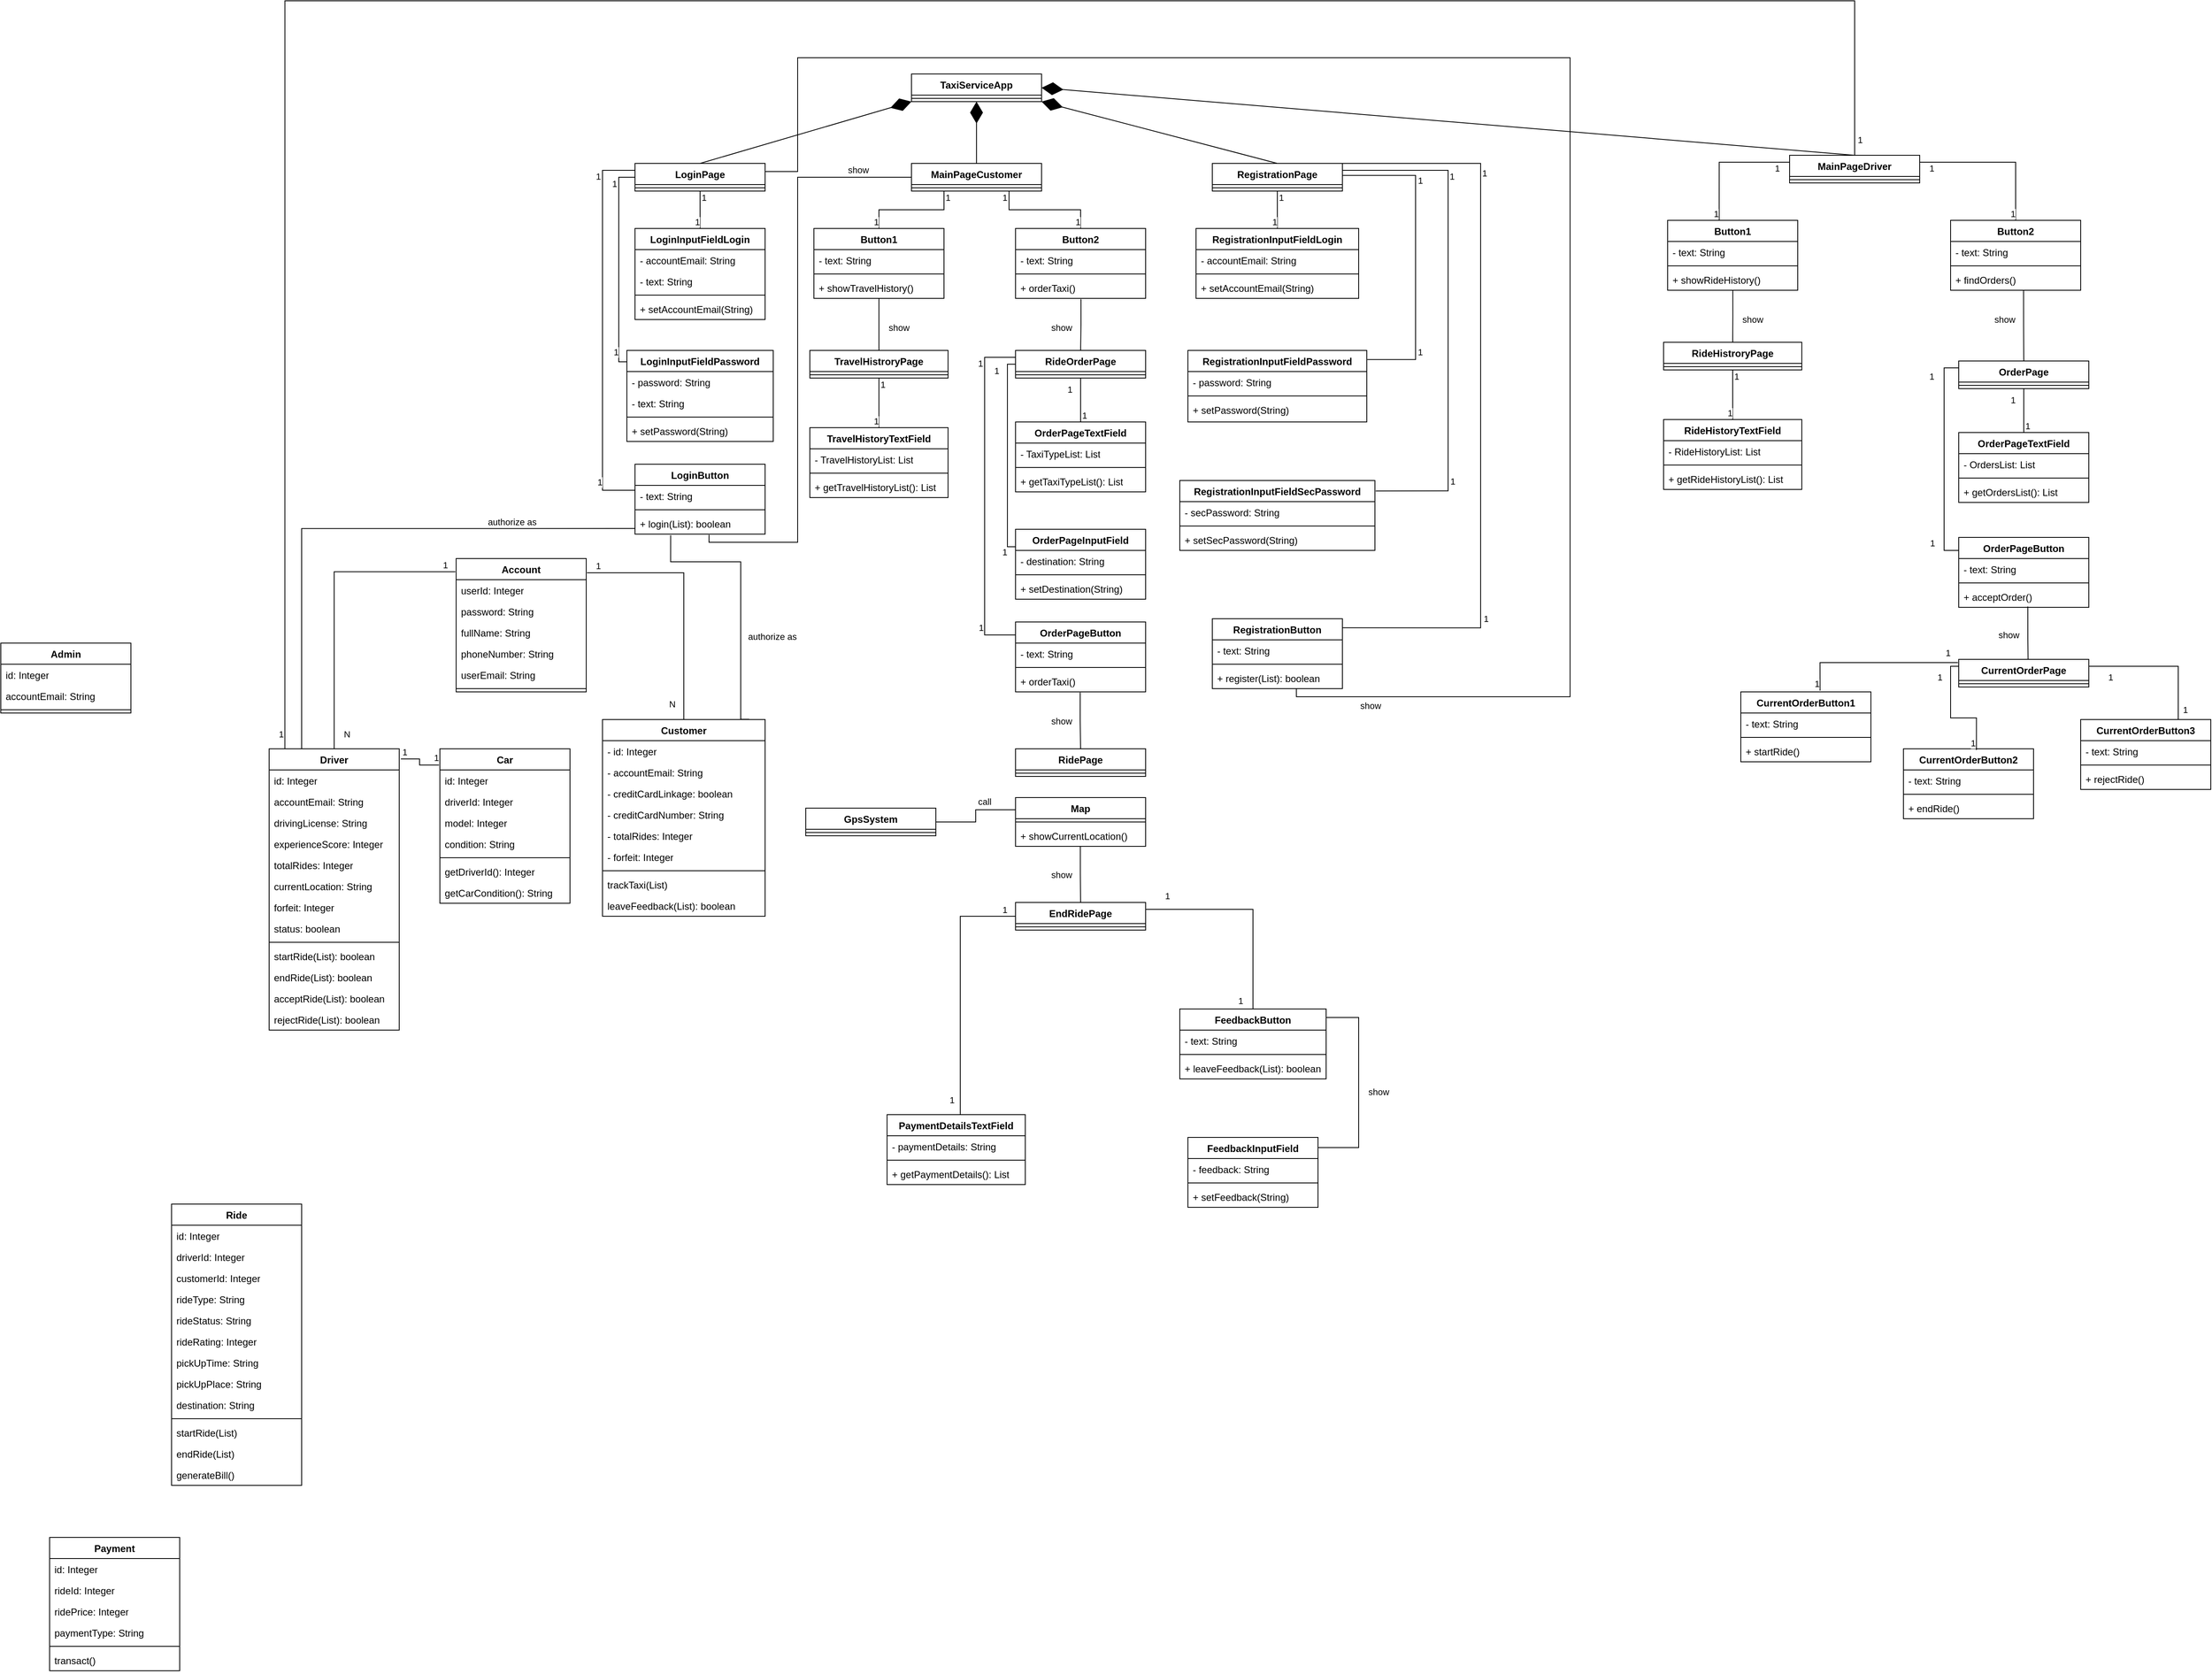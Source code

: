 <mxfile version="22.0.4" type="github">
  <diagram name="Страница — 1" id="VMVxRxrSuvd6hhNSu_wA">
    <mxGraphModel dx="1481" dy="821" grid="1" gridSize="10" guides="1" tooltips="1" connect="1" arrows="1" fold="1" page="1" pageScale="1" pageWidth="827" pageHeight="1169" math="0" shadow="0">
      <root>
        <mxCell id="0" />
        <mxCell id="1" parent="0" />
        <mxCell id="topq8Z0ZQXun5n3QqUE0-1" value="Account" style="swimlane;fontStyle=1;align=center;verticalAlign=top;childLayout=stackLayout;horizontal=1;startSize=26;horizontalStack=0;resizeParent=1;resizeParentMax=0;resizeLast=0;collapsible=1;marginBottom=0;whiteSpace=wrap;html=1;" vertex="1" parent="1">
          <mxGeometry x="1300" y="746" width="160" height="164" as="geometry" />
        </mxCell>
        <mxCell id="topq8Z0ZQXun5n3QqUE0-5" value="userId: Integer" style="text;strokeColor=none;fillColor=none;align=left;verticalAlign=top;spacingLeft=4;spacingRight=4;overflow=hidden;rotatable=0;points=[[0,0.5],[1,0.5]];portConstraint=eastwest;whiteSpace=wrap;html=1;" vertex="1" parent="topq8Z0ZQXun5n3QqUE0-1">
          <mxGeometry y="26" width="160" height="26" as="geometry" />
        </mxCell>
        <mxCell id="topq8Z0ZQXun5n3QqUE0-6" value="password: String" style="text;strokeColor=none;fillColor=none;align=left;verticalAlign=top;spacingLeft=4;spacingRight=4;overflow=hidden;rotatable=0;points=[[0,0.5],[1,0.5]];portConstraint=eastwest;whiteSpace=wrap;html=1;" vertex="1" parent="topq8Z0ZQXun5n3QqUE0-1">
          <mxGeometry y="52" width="160" height="26" as="geometry" />
        </mxCell>
        <mxCell id="topq8Z0ZQXun5n3QqUE0-8" value="fullName: String" style="text;strokeColor=none;fillColor=none;align=left;verticalAlign=top;spacingLeft=4;spacingRight=4;overflow=hidden;rotatable=0;points=[[0,0.5],[1,0.5]];portConstraint=eastwest;whiteSpace=wrap;html=1;" vertex="1" parent="topq8Z0ZQXun5n3QqUE0-1">
          <mxGeometry y="78" width="160" height="26" as="geometry" />
        </mxCell>
        <mxCell id="topq8Z0ZQXun5n3QqUE0-9" value="phoneNumber: String" style="text;strokeColor=none;fillColor=none;align=left;verticalAlign=top;spacingLeft=4;spacingRight=4;overflow=hidden;rotatable=0;points=[[0,0.5],[1,0.5]];portConstraint=eastwest;whiteSpace=wrap;html=1;" vertex="1" parent="topq8Z0ZQXun5n3QqUE0-1">
          <mxGeometry y="104" width="160" height="26" as="geometry" />
        </mxCell>
        <mxCell id="topq8Z0ZQXun5n3QqUE0-7" value="userEmail: String" style="text;strokeColor=none;fillColor=none;align=left;verticalAlign=top;spacingLeft=4;spacingRight=4;overflow=hidden;rotatable=0;points=[[0,0.5],[1,0.5]];portConstraint=eastwest;whiteSpace=wrap;html=1;" vertex="1" parent="topq8Z0ZQXun5n3QqUE0-1">
          <mxGeometry y="130" width="160" height="26" as="geometry" />
        </mxCell>
        <mxCell id="topq8Z0ZQXun5n3QqUE0-3" value="" style="line;strokeWidth=1;fillColor=none;align=left;verticalAlign=middle;spacingTop=-1;spacingLeft=3;spacingRight=3;rotatable=0;labelPosition=right;points=[];portConstraint=eastwest;strokeColor=inherit;" vertex="1" parent="topq8Z0ZQXun5n3QqUE0-1">
          <mxGeometry y="156" width="160" height="8" as="geometry" />
        </mxCell>
        <mxCell id="topq8Z0ZQXun5n3QqUE0-11" value="Customer" style="swimlane;fontStyle=1;align=center;verticalAlign=top;childLayout=stackLayout;horizontal=1;startSize=26;horizontalStack=0;resizeParent=1;resizeParentMax=0;resizeLast=0;collapsible=1;marginBottom=0;whiteSpace=wrap;html=1;" vertex="1" parent="1">
          <mxGeometry x="1480" y="944" width="200" height="242" as="geometry" />
        </mxCell>
        <mxCell id="topq8Z0ZQXun5n3QqUE0-12" value="- id: Integer" style="text;strokeColor=none;fillColor=none;align=left;verticalAlign=top;spacingLeft=4;spacingRight=4;overflow=hidden;rotatable=0;points=[[0,0.5],[1,0.5]];portConstraint=eastwest;whiteSpace=wrap;html=1;" vertex="1" parent="topq8Z0ZQXun5n3QqUE0-11">
          <mxGeometry y="26" width="200" height="26" as="geometry" />
        </mxCell>
        <mxCell id="topq8Z0ZQXun5n3QqUE0-25" value="- accountEmail: String" style="text;strokeColor=none;fillColor=none;align=left;verticalAlign=top;spacingLeft=4;spacingRight=4;overflow=hidden;rotatable=0;points=[[0,0.5],[1,0.5]];portConstraint=eastwest;whiteSpace=wrap;html=1;" vertex="1" parent="topq8Z0ZQXun5n3QqUE0-11">
          <mxGeometry y="52" width="200" height="26" as="geometry" />
        </mxCell>
        <mxCell id="topq8Z0ZQXun5n3QqUE0-122" value="- creditCardLinkage: boolean" style="text;strokeColor=none;fillColor=none;align=left;verticalAlign=top;spacingLeft=4;spacingRight=4;overflow=hidden;rotatable=0;points=[[0,0.5],[1,0.5]];portConstraint=eastwest;whiteSpace=wrap;html=1;" vertex="1" parent="topq8Z0ZQXun5n3QqUE0-11">
          <mxGeometry y="78" width="200" height="26" as="geometry" />
        </mxCell>
        <mxCell id="topq8Z0ZQXun5n3QqUE0-121" value="- creditCardNumber: String" style="text;strokeColor=none;fillColor=none;align=left;verticalAlign=top;spacingLeft=4;spacingRight=4;overflow=hidden;rotatable=0;points=[[0,0.5],[1,0.5]];portConstraint=eastwest;whiteSpace=wrap;html=1;" vertex="1" parent="topq8Z0ZQXun5n3QqUE0-11">
          <mxGeometry y="104" width="200" height="26" as="geometry" />
        </mxCell>
        <mxCell id="topq8Z0ZQXun5n3QqUE0-32" value="- totalRides: Integer" style="text;strokeColor=none;fillColor=none;align=left;verticalAlign=top;spacingLeft=4;spacingRight=4;overflow=hidden;rotatable=0;points=[[0,0.5],[1,0.5]];portConstraint=eastwest;whiteSpace=wrap;html=1;" vertex="1" parent="topq8Z0ZQXun5n3QqUE0-11">
          <mxGeometry y="130" width="200" height="26" as="geometry" />
        </mxCell>
        <mxCell id="topq8Z0ZQXun5n3QqUE0-128" value="- forfeit: Integer" style="text;strokeColor=none;fillColor=none;align=left;verticalAlign=top;spacingLeft=4;spacingRight=4;overflow=hidden;rotatable=0;points=[[0,0.5],[1,0.5]];portConstraint=eastwest;whiteSpace=wrap;html=1;" vertex="1" parent="topq8Z0ZQXun5n3QqUE0-11">
          <mxGeometry y="156" width="200" height="26" as="geometry" />
        </mxCell>
        <mxCell id="topq8Z0ZQXun5n3QqUE0-13" value="" style="line;strokeWidth=1;fillColor=none;align=left;verticalAlign=middle;spacingTop=-1;spacingLeft=3;spacingRight=3;rotatable=0;labelPosition=right;points=[];portConstraint=eastwest;strokeColor=inherit;" vertex="1" parent="topq8Z0ZQXun5n3QqUE0-11">
          <mxGeometry y="182" width="200" height="8" as="geometry" />
        </mxCell>
        <mxCell id="topq8Z0ZQXun5n3QqUE0-125" value="trackTaxi(List)" style="text;strokeColor=none;fillColor=none;align=left;verticalAlign=top;spacingLeft=4;spacingRight=4;overflow=hidden;rotatable=0;points=[[0,0.5],[1,0.5]];portConstraint=eastwest;whiteSpace=wrap;html=1;" vertex="1" parent="topq8Z0ZQXun5n3QqUE0-11">
          <mxGeometry y="190" width="200" height="26" as="geometry" />
        </mxCell>
        <mxCell id="topq8Z0ZQXun5n3QqUE0-35" value="leaveFeedback(List): boolean" style="text;strokeColor=none;fillColor=none;align=left;verticalAlign=top;spacingLeft=4;spacingRight=4;overflow=hidden;rotatable=0;points=[[0,0.5],[1,0.5]];portConstraint=eastwest;whiteSpace=wrap;html=1;" vertex="1" parent="topq8Z0ZQXun5n3QqUE0-11">
          <mxGeometry y="216" width="200" height="26" as="geometry" />
        </mxCell>
        <mxCell id="topq8Z0ZQXun5n3QqUE0-15" value="Driver" style="swimlane;fontStyle=1;align=center;verticalAlign=top;childLayout=stackLayout;horizontal=1;startSize=26;horizontalStack=0;resizeParent=1;resizeParentMax=0;resizeLast=0;collapsible=1;marginBottom=0;whiteSpace=wrap;html=1;" vertex="1" parent="1">
          <mxGeometry x="1070" y="980" width="160" height="346" as="geometry" />
        </mxCell>
        <mxCell id="topq8Z0ZQXun5n3QqUE0-19" value="id: Integer" style="text;strokeColor=none;fillColor=none;align=left;verticalAlign=top;spacingLeft=4;spacingRight=4;overflow=hidden;rotatable=0;points=[[0,0.5],[1,0.5]];portConstraint=eastwest;whiteSpace=wrap;html=1;" vertex="1" parent="topq8Z0ZQXun5n3QqUE0-15">
          <mxGeometry y="26" width="160" height="26" as="geometry" />
        </mxCell>
        <mxCell id="topq8Z0ZQXun5n3QqUE0-20" value="accountEmail: String" style="text;strokeColor=none;fillColor=none;align=left;verticalAlign=top;spacingLeft=4;spacingRight=4;overflow=hidden;rotatable=0;points=[[0,0.5],[1,0.5]];portConstraint=eastwest;whiteSpace=wrap;html=1;" vertex="1" parent="topq8Z0ZQXun5n3QqUE0-15">
          <mxGeometry y="52" width="160" height="26" as="geometry" />
        </mxCell>
        <mxCell id="topq8Z0ZQXun5n3QqUE0-21" value="drivingLicense: String" style="text;strokeColor=none;fillColor=none;align=left;verticalAlign=top;spacingLeft=4;spacingRight=4;overflow=hidden;rotatable=0;points=[[0,0.5],[1,0.5]];portConstraint=eastwest;whiteSpace=wrap;html=1;" vertex="1" parent="topq8Z0ZQXun5n3QqUE0-15">
          <mxGeometry y="78" width="160" height="26" as="geometry" />
        </mxCell>
        <mxCell id="topq8Z0ZQXun5n3QqUE0-22" value="experienceScore: Integer" style="text;strokeColor=none;fillColor=none;align=left;verticalAlign=top;spacingLeft=4;spacingRight=4;overflow=hidden;rotatable=0;points=[[0,0.5],[1,0.5]];portConstraint=eastwest;whiteSpace=wrap;html=1;" vertex="1" parent="topq8Z0ZQXun5n3QqUE0-15">
          <mxGeometry y="104" width="160" height="26" as="geometry" />
        </mxCell>
        <mxCell id="topq8Z0ZQXun5n3QqUE0-23" value="totalRides: Integer" style="text;strokeColor=none;fillColor=none;align=left;verticalAlign=top;spacingLeft=4;spacingRight=4;overflow=hidden;rotatable=0;points=[[0,0.5],[1,0.5]];portConstraint=eastwest;whiteSpace=wrap;html=1;" vertex="1" parent="topq8Z0ZQXun5n3QqUE0-15">
          <mxGeometry y="130" width="160" height="26" as="geometry" />
        </mxCell>
        <mxCell id="topq8Z0ZQXun5n3QqUE0-127" value="currentLocation: String" style="text;strokeColor=none;fillColor=none;align=left;verticalAlign=top;spacingLeft=4;spacingRight=4;overflow=hidden;rotatable=0;points=[[0,0.5],[1,0.5]];portConstraint=eastwest;whiteSpace=wrap;html=1;" vertex="1" parent="topq8Z0ZQXun5n3QqUE0-15">
          <mxGeometry y="156" width="160" height="26" as="geometry" />
        </mxCell>
        <mxCell id="topq8Z0ZQXun5n3QqUE0-129" value="forfeit: Integer" style="text;strokeColor=none;fillColor=none;align=left;verticalAlign=top;spacingLeft=4;spacingRight=4;overflow=hidden;rotatable=0;points=[[0,0.5],[1,0.5]];portConstraint=eastwest;whiteSpace=wrap;html=1;" vertex="1" parent="topq8Z0ZQXun5n3QqUE0-15">
          <mxGeometry y="182" width="160" height="26" as="geometry" />
        </mxCell>
        <mxCell id="topq8Z0ZQXun5n3QqUE0-24" value="status: boolean" style="text;strokeColor=none;fillColor=none;align=left;verticalAlign=top;spacingLeft=4;spacingRight=4;overflow=hidden;rotatable=0;points=[[0,0.5],[1,0.5]];portConstraint=eastwest;whiteSpace=wrap;html=1;" vertex="1" parent="topq8Z0ZQXun5n3QqUE0-15">
          <mxGeometry y="208" width="160" height="26" as="geometry" />
        </mxCell>
        <mxCell id="topq8Z0ZQXun5n3QqUE0-17" value="" style="line;strokeWidth=1;fillColor=none;align=left;verticalAlign=middle;spacingTop=-1;spacingLeft=3;spacingRight=3;rotatable=0;labelPosition=right;points=[];portConstraint=eastwest;strokeColor=inherit;" vertex="1" parent="topq8Z0ZQXun5n3QqUE0-15">
          <mxGeometry y="234" width="160" height="8" as="geometry" />
        </mxCell>
        <mxCell id="topq8Z0ZQXun5n3QqUE0-86" value="startRide(List): boolean" style="text;strokeColor=none;fillColor=none;align=left;verticalAlign=top;spacingLeft=4;spacingRight=4;overflow=hidden;rotatable=0;points=[[0,0.5],[1,0.5]];portConstraint=eastwest;whiteSpace=wrap;html=1;" vertex="1" parent="topq8Z0ZQXun5n3QqUE0-15">
          <mxGeometry y="242" width="160" height="26" as="geometry" />
        </mxCell>
        <mxCell id="topq8Z0ZQXun5n3QqUE0-87" value="endRide(List): boolean" style="text;strokeColor=none;fillColor=none;align=left;verticalAlign=top;spacingLeft=4;spacingRight=4;overflow=hidden;rotatable=0;points=[[0,0.5],[1,0.5]];portConstraint=eastwest;whiteSpace=wrap;html=1;" vertex="1" parent="topq8Z0ZQXun5n3QqUE0-15">
          <mxGeometry y="268" width="160" height="26" as="geometry" />
        </mxCell>
        <mxCell id="topq8Z0ZQXun5n3QqUE0-18" value="acceptRide(List): boolean" style="text;strokeColor=none;fillColor=none;align=left;verticalAlign=top;spacingLeft=4;spacingRight=4;overflow=hidden;rotatable=0;points=[[0,0.5],[1,0.5]];portConstraint=eastwest;whiteSpace=wrap;html=1;" vertex="1" parent="topq8Z0ZQXun5n3QqUE0-15">
          <mxGeometry y="294" width="160" height="26" as="geometry" />
        </mxCell>
        <mxCell id="topq8Z0ZQXun5n3QqUE0-85" value="rejectRide(List): boolean" style="text;strokeColor=none;fillColor=none;align=left;verticalAlign=top;spacingLeft=4;spacingRight=4;overflow=hidden;rotatable=0;points=[[0,0.5],[1,0.5]];portConstraint=eastwest;whiteSpace=wrap;html=1;" vertex="1" parent="topq8Z0ZQXun5n3QqUE0-15">
          <mxGeometry y="320" width="160" height="26" as="geometry" />
        </mxCell>
        <mxCell id="topq8Z0ZQXun5n3QqUE0-37" value="Car" style="swimlane;fontStyle=1;align=center;verticalAlign=top;childLayout=stackLayout;horizontal=1;startSize=26;horizontalStack=0;resizeParent=1;resizeParentMax=0;resizeLast=0;collapsible=1;marginBottom=0;whiteSpace=wrap;html=1;" vertex="1" parent="1">
          <mxGeometry x="1280" y="980" width="160" height="190" as="geometry" />
        </mxCell>
        <mxCell id="topq8Z0ZQXun5n3QqUE0-71" value="id: Integer" style="text;strokeColor=none;fillColor=none;align=left;verticalAlign=top;spacingLeft=4;spacingRight=4;overflow=hidden;rotatable=0;points=[[0,0.5],[1,0.5]];portConstraint=eastwest;whiteSpace=wrap;html=1;" vertex="1" parent="topq8Z0ZQXun5n3QqUE0-37">
          <mxGeometry y="26" width="160" height="26" as="geometry" />
        </mxCell>
        <mxCell id="topq8Z0ZQXun5n3QqUE0-72" value="driverId: Integer" style="text;strokeColor=none;fillColor=none;align=left;verticalAlign=top;spacingLeft=4;spacingRight=4;overflow=hidden;rotatable=0;points=[[0,0.5],[1,0.5]];portConstraint=eastwest;whiteSpace=wrap;html=1;" vertex="1" parent="topq8Z0ZQXun5n3QqUE0-37">
          <mxGeometry y="52" width="160" height="26" as="geometry" />
        </mxCell>
        <mxCell id="topq8Z0ZQXun5n3QqUE0-73" value="model: Integer" style="text;strokeColor=none;fillColor=none;align=left;verticalAlign=top;spacingLeft=4;spacingRight=4;overflow=hidden;rotatable=0;points=[[0,0.5],[1,0.5]];portConstraint=eastwest;whiteSpace=wrap;html=1;" vertex="1" parent="topq8Z0ZQXun5n3QqUE0-37">
          <mxGeometry y="78" width="160" height="26" as="geometry" />
        </mxCell>
        <mxCell id="topq8Z0ZQXun5n3QqUE0-77" value="condition: String" style="text;strokeColor=none;fillColor=none;align=left;verticalAlign=top;spacingLeft=4;spacingRight=4;overflow=hidden;rotatable=0;points=[[0,0.5],[1,0.5]];portConstraint=eastwest;whiteSpace=wrap;html=1;" vertex="1" parent="topq8Z0ZQXun5n3QqUE0-37">
          <mxGeometry y="104" width="160" height="26" as="geometry" />
        </mxCell>
        <mxCell id="topq8Z0ZQXun5n3QqUE0-39" value="" style="line;strokeWidth=1;fillColor=none;align=left;verticalAlign=middle;spacingTop=-1;spacingLeft=3;spacingRight=3;rotatable=0;labelPosition=right;points=[];portConstraint=eastwest;strokeColor=inherit;" vertex="1" parent="topq8Z0ZQXun5n3QqUE0-37">
          <mxGeometry y="130" width="160" height="8" as="geometry" />
        </mxCell>
        <mxCell id="topq8Z0ZQXun5n3QqUE0-74" value="getDriverId(): Integer" style="text;strokeColor=none;fillColor=none;align=left;verticalAlign=top;spacingLeft=4;spacingRight=4;overflow=hidden;rotatable=0;points=[[0,0.5],[1,0.5]];portConstraint=eastwest;whiteSpace=wrap;html=1;" vertex="1" parent="topq8Z0ZQXun5n3QqUE0-37">
          <mxGeometry y="138" width="160" height="26" as="geometry" />
        </mxCell>
        <mxCell id="topq8Z0ZQXun5n3QqUE0-78" value="getCarCondition(): String" style="text;strokeColor=none;fillColor=none;align=left;verticalAlign=top;spacingLeft=4;spacingRight=4;overflow=hidden;rotatable=0;points=[[0,0.5],[1,0.5]];portConstraint=eastwest;whiteSpace=wrap;html=1;" vertex="1" parent="topq8Z0ZQXun5n3QqUE0-37">
          <mxGeometry y="164" width="160" height="26" as="geometry" />
        </mxCell>
        <mxCell id="topq8Z0ZQXun5n3QqUE0-41" value="Ride" style="swimlane;fontStyle=1;align=center;verticalAlign=top;childLayout=stackLayout;horizontal=1;startSize=26;horizontalStack=0;resizeParent=1;resizeParentMax=0;resizeLast=0;collapsible=1;marginBottom=0;whiteSpace=wrap;html=1;" vertex="1" parent="1">
          <mxGeometry x="950" y="1540" width="160" height="346" as="geometry" />
        </mxCell>
        <mxCell id="topq8Z0ZQXun5n3QqUE0-51" value="id: Integer" style="text;strokeColor=none;fillColor=none;align=left;verticalAlign=top;spacingLeft=4;spacingRight=4;overflow=hidden;rotatable=0;points=[[0,0.5],[1,0.5]];portConstraint=eastwest;whiteSpace=wrap;html=1;" vertex="1" parent="topq8Z0ZQXun5n3QqUE0-41">
          <mxGeometry y="26" width="160" height="26" as="geometry" />
        </mxCell>
        <mxCell id="topq8Z0ZQXun5n3QqUE0-53" value="driverId: Integer" style="text;strokeColor=none;fillColor=none;align=left;verticalAlign=top;spacingLeft=4;spacingRight=4;overflow=hidden;rotatable=0;points=[[0,0.5],[1,0.5]];portConstraint=eastwest;whiteSpace=wrap;html=1;" vertex="1" parent="topq8Z0ZQXun5n3QqUE0-41">
          <mxGeometry y="52" width="160" height="26" as="geometry" />
        </mxCell>
        <mxCell id="topq8Z0ZQXun5n3QqUE0-52" value="customerId: Integer" style="text;strokeColor=none;fillColor=none;align=left;verticalAlign=top;spacingLeft=4;spacingRight=4;overflow=hidden;rotatable=0;points=[[0,0.5],[1,0.5]];portConstraint=eastwest;whiteSpace=wrap;html=1;" vertex="1" parent="topq8Z0ZQXun5n3QqUE0-41">
          <mxGeometry y="78" width="160" height="26" as="geometry" />
        </mxCell>
        <mxCell id="topq8Z0ZQXun5n3QqUE0-48" value="rideType: String" style="text;strokeColor=none;fillColor=none;align=left;verticalAlign=top;spacingLeft=4;spacingRight=4;overflow=hidden;rotatable=0;points=[[0,0.5],[1,0.5]];portConstraint=eastwest;whiteSpace=wrap;html=1;" vertex="1" parent="topq8Z0ZQXun5n3QqUE0-41">
          <mxGeometry y="104" width="160" height="26" as="geometry" />
        </mxCell>
        <mxCell id="topq8Z0ZQXun5n3QqUE0-49" value="rideStatus: String" style="text;strokeColor=none;fillColor=none;align=left;verticalAlign=top;spacingLeft=4;spacingRight=4;overflow=hidden;rotatable=0;points=[[0,0.5],[1,0.5]];portConstraint=eastwest;whiteSpace=wrap;html=1;" vertex="1" parent="topq8Z0ZQXun5n3QqUE0-41">
          <mxGeometry y="130" width="160" height="26" as="geometry" />
        </mxCell>
        <mxCell id="topq8Z0ZQXun5n3QqUE0-50" value="rideRating: Integer" style="text;strokeColor=none;fillColor=none;align=left;verticalAlign=top;spacingLeft=4;spacingRight=4;overflow=hidden;rotatable=0;points=[[0,0.5],[1,0.5]];portConstraint=eastwest;whiteSpace=wrap;html=1;" vertex="1" parent="topq8Z0ZQXun5n3QqUE0-41">
          <mxGeometry y="156" width="160" height="26" as="geometry" />
        </mxCell>
        <mxCell id="topq8Z0ZQXun5n3QqUE0-54" value="pickUpTime: String" style="text;strokeColor=none;fillColor=none;align=left;verticalAlign=top;spacingLeft=4;spacingRight=4;overflow=hidden;rotatable=0;points=[[0,0.5],[1,0.5]];portConstraint=eastwest;whiteSpace=wrap;html=1;" vertex="1" parent="topq8Z0ZQXun5n3QqUE0-41">
          <mxGeometry y="182" width="160" height="26" as="geometry" />
        </mxCell>
        <mxCell id="topq8Z0ZQXun5n3QqUE0-55" value="pickUpPlace: String" style="text;strokeColor=none;fillColor=none;align=left;verticalAlign=top;spacingLeft=4;spacingRight=4;overflow=hidden;rotatable=0;points=[[0,0.5],[1,0.5]];portConstraint=eastwest;whiteSpace=wrap;html=1;" vertex="1" parent="topq8Z0ZQXun5n3QqUE0-41">
          <mxGeometry y="208" width="160" height="26" as="geometry" />
        </mxCell>
        <mxCell id="topq8Z0ZQXun5n3QqUE0-56" value="destination: String" style="text;strokeColor=none;fillColor=none;align=left;verticalAlign=top;spacingLeft=4;spacingRight=4;overflow=hidden;rotatable=0;points=[[0,0.5],[1,0.5]];portConstraint=eastwest;whiteSpace=wrap;html=1;" vertex="1" parent="topq8Z0ZQXun5n3QqUE0-41">
          <mxGeometry y="234" width="160" height="26" as="geometry" />
        </mxCell>
        <mxCell id="topq8Z0ZQXun5n3QqUE0-43" value="" style="line;strokeWidth=1;fillColor=none;align=left;verticalAlign=middle;spacingTop=-1;spacingLeft=3;spacingRight=3;rotatable=0;labelPosition=right;points=[];portConstraint=eastwest;strokeColor=inherit;" vertex="1" parent="topq8Z0ZQXun5n3QqUE0-41">
          <mxGeometry y="260" width="160" height="8" as="geometry" />
        </mxCell>
        <mxCell id="topq8Z0ZQXun5n3QqUE0-44" value="startRide(List)" style="text;strokeColor=none;fillColor=none;align=left;verticalAlign=top;spacingLeft=4;spacingRight=4;overflow=hidden;rotatable=0;points=[[0,0.5],[1,0.5]];portConstraint=eastwest;whiteSpace=wrap;html=1;" vertex="1" parent="topq8Z0ZQXun5n3QqUE0-41">
          <mxGeometry y="268" width="160" height="26" as="geometry" />
        </mxCell>
        <mxCell id="topq8Z0ZQXun5n3QqUE0-57" value="endRide(List)" style="text;strokeColor=none;fillColor=none;align=left;verticalAlign=top;spacingLeft=4;spacingRight=4;overflow=hidden;rotatable=0;points=[[0,0.5],[1,0.5]];portConstraint=eastwest;whiteSpace=wrap;html=1;" vertex="1" parent="topq8Z0ZQXun5n3QqUE0-41">
          <mxGeometry y="294" width="160" height="26" as="geometry" />
        </mxCell>
        <mxCell id="topq8Z0ZQXun5n3QqUE0-58" value="generateBill()" style="text;strokeColor=none;fillColor=none;align=left;verticalAlign=top;spacingLeft=4;spacingRight=4;overflow=hidden;rotatable=0;points=[[0,0.5],[1,0.5]];portConstraint=eastwest;whiteSpace=wrap;html=1;" vertex="1" parent="topq8Z0ZQXun5n3QqUE0-41">
          <mxGeometry y="320" width="160" height="26" as="geometry" />
        </mxCell>
        <mxCell id="topq8Z0ZQXun5n3QqUE0-88" value="Admin&lt;br&gt;" style="swimlane;fontStyle=1;align=center;verticalAlign=top;childLayout=stackLayout;horizontal=1;startSize=26;horizontalStack=0;resizeParent=1;resizeParentMax=0;resizeLast=0;collapsible=1;marginBottom=0;whiteSpace=wrap;html=1;" vertex="1" parent="1">
          <mxGeometry x="740" y="850" width="160" height="86" as="geometry" />
        </mxCell>
        <mxCell id="topq8Z0ZQXun5n3QqUE0-92" value="id: Integer" style="text;strokeColor=none;fillColor=none;align=left;verticalAlign=top;spacingLeft=4;spacingRight=4;overflow=hidden;rotatable=0;points=[[0,0.5],[1,0.5]];portConstraint=eastwest;whiteSpace=wrap;html=1;" vertex="1" parent="topq8Z0ZQXun5n3QqUE0-88">
          <mxGeometry y="26" width="160" height="26" as="geometry" />
        </mxCell>
        <mxCell id="topq8Z0ZQXun5n3QqUE0-93" value="accountEmail: String" style="text;strokeColor=none;fillColor=none;align=left;verticalAlign=top;spacingLeft=4;spacingRight=4;overflow=hidden;rotatable=0;points=[[0,0.5],[1,0.5]];portConstraint=eastwest;whiteSpace=wrap;html=1;" vertex="1" parent="topq8Z0ZQXun5n3QqUE0-88">
          <mxGeometry y="52" width="160" height="26" as="geometry" />
        </mxCell>
        <mxCell id="topq8Z0ZQXun5n3QqUE0-90" value="" style="line;strokeWidth=1;fillColor=none;align=left;verticalAlign=middle;spacingTop=-1;spacingLeft=3;spacingRight=3;rotatable=0;labelPosition=right;points=[];portConstraint=eastwest;strokeColor=inherit;" vertex="1" parent="topq8Z0ZQXun5n3QqUE0-88">
          <mxGeometry y="78" width="160" height="8" as="geometry" />
        </mxCell>
        <mxCell id="topq8Z0ZQXun5n3QqUE0-104" value="Payment" style="swimlane;fontStyle=1;align=center;verticalAlign=top;childLayout=stackLayout;horizontal=1;startSize=26;horizontalStack=0;resizeParent=1;resizeParentMax=0;resizeLast=0;collapsible=1;marginBottom=0;whiteSpace=wrap;html=1;" vertex="1" parent="1">
          <mxGeometry x="800" y="1950" width="160" height="164" as="geometry" />
        </mxCell>
        <mxCell id="topq8Z0ZQXun5n3QqUE0-108" value="id: Integer" style="text;strokeColor=none;fillColor=none;align=left;verticalAlign=top;spacingLeft=4;spacingRight=4;overflow=hidden;rotatable=0;points=[[0,0.5],[1,0.5]];portConstraint=eastwest;whiteSpace=wrap;html=1;" vertex="1" parent="topq8Z0ZQXun5n3QqUE0-104">
          <mxGeometry y="26" width="160" height="26" as="geometry" />
        </mxCell>
        <mxCell id="topq8Z0ZQXun5n3QqUE0-117" value="rideId: Integer" style="text;strokeColor=none;fillColor=none;align=left;verticalAlign=top;spacingLeft=4;spacingRight=4;overflow=hidden;rotatable=0;points=[[0,0.5],[1,0.5]];portConstraint=eastwest;whiteSpace=wrap;html=1;" vertex="1" parent="topq8Z0ZQXun5n3QqUE0-104">
          <mxGeometry y="52" width="160" height="26" as="geometry" />
        </mxCell>
        <mxCell id="topq8Z0ZQXun5n3QqUE0-116" value="ridePrice: Integer" style="text;strokeColor=none;fillColor=none;align=left;verticalAlign=top;spacingLeft=4;spacingRight=4;overflow=hidden;rotatable=0;points=[[0,0.5],[1,0.5]];portConstraint=eastwest;whiteSpace=wrap;html=1;" vertex="1" parent="topq8Z0ZQXun5n3QqUE0-104">
          <mxGeometry y="78" width="160" height="26" as="geometry" />
        </mxCell>
        <mxCell id="topq8Z0ZQXun5n3QqUE0-124" value="paymentType: String" style="text;strokeColor=none;fillColor=none;align=left;verticalAlign=top;spacingLeft=4;spacingRight=4;overflow=hidden;rotatable=0;points=[[0,0.5],[1,0.5]];portConstraint=eastwest;whiteSpace=wrap;html=1;" vertex="1" parent="topq8Z0ZQXun5n3QqUE0-104">
          <mxGeometry y="104" width="160" height="26" as="geometry" />
        </mxCell>
        <mxCell id="topq8Z0ZQXun5n3QqUE0-106" value="" style="line;strokeWidth=1;fillColor=none;align=left;verticalAlign=middle;spacingTop=-1;spacingLeft=3;spacingRight=3;rotatable=0;labelPosition=right;points=[];portConstraint=eastwest;strokeColor=inherit;" vertex="1" parent="topq8Z0ZQXun5n3QqUE0-104">
          <mxGeometry y="130" width="160" height="8" as="geometry" />
        </mxCell>
        <mxCell id="topq8Z0ZQXun5n3QqUE0-107" value="transact()" style="text;strokeColor=none;fillColor=none;align=left;verticalAlign=top;spacingLeft=4;spacingRight=4;overflow=hidden;rotatable=0;points=[[0,0.5],[1,0.5]];portConstraint=eastwest;whiteSpace=wrap;html=1;" vertex="1" parent="topq8Z0ZQXun5n3QqUE0-104">
          <mxGeometry y="138" width="160" height="26" as="geometry" />
        </mxCell>
        <mxCell id="topq8Z0ZQXun5n3QqUE0-137" value="TaxiServiceApp" style="swimlane;fontStyle=1;align=center;verticalAlign=top;childLayout=stackLayout;horizontal=1;startSize=26;horizontalStack=0;resizeParent=1;resizeParentMax=0;resizeLast=0;collapsible=1;marginBottom=0;whiteSpace=wrap;html=1;" vertex="1" parent="1">
          <mxGeometry x="1860" y="150" width="160" height="34" as="geometry" />
        </mxCell>
        <mxCell id="topq8Z0ZQXun5n3QqUE0-139" value="" style="line;strokeWidth=1;fillColor=none;align=left;verticalAlign=middle;spacingTop=-1;spacingLeft=3;spacingRight=3;rotatable=0;labelPosition=right;points=[];portConstraint=eastwest;strokeColor=inherit;" vertex="1" parent="topq8Z0ZQXun5n3QqUE0-137">
          <mxGeometry y="26" width="160" height="8" as="geometry" />
        </mxCell>
        <mxCell id="topq8Z0ZQXun5n3QqUE0-141" value="RegistrationPage" style="swimlane;fontStyle=1;align=center;verticalAlign=top;childLayout=stackLayout;horizontal=1;startSize=26;horizontalStack=0;resizeParent=1;resizeParentMax=0;resizeLast=0;collapsible=1;marginBottom=0;whiteSpace=wrap;html=1;" vertex="1" parent="1">
          <mxGeometry x="2230" y="260" width="160" height="34" as="geometry" />
        </mxCell>
        <mxCell id="topq8Z0ZQXun5n3QqUE0-143" value="" style="line;strokeWidth=1;fillColor=none;align=left;verticalAlign=middle;spacingTop=-1;spacingLeft=3;spacingRight=3;rotatable=0;labelPosition=right;points=[];portConstraint=eastwest;strokeColor=inherit;" vertex="1" parent="topq8Z0ZQXun5n3QqUE0-141">
          <mxGeometry y="26" width="160" height="8" as="geometry" />
        </mxCell>
        <mxCell id="topq8Z0ZQXun5n3QqUE0-145" value="LoginPage" style="swimlane;fontStyle=1;align=center;verticalAlign=top;childLayout=stackLayout;horizontal=1;startSize=26;horizontalStack=0;resizeParent=1;resizeParentMax=0;resizeLast=0;collapsible=1;marginBottom=0;whiteSpace=wrap;html=1;" vertex="1" parent="1">
          <mxGeometry x="1520" y="260" width="160" height="34" as="geometry" />
        </mxCell>
        <mxCell id="topq8Z0ZQXun5n3QqUE0-147" value="" style="line;strokeWidth=1;fillColor=none;align=left;verticalAlign=middle;spacingTop=-1;spacingLeft=3;spacingRight=3;rotatable=0;labelPosition=right;points=[];portConstraint=eastwest;strokeColor=inherit;" vertex="1" parent="topq8Z0ZQXun5n3QqUE0-145">
          <mxGeometry y="26" width="160" height="8" as="geometry" />
        </mxCell>
        <mxCell id="topq8Z0ZQXun5n3QqUE0-158" value="RegistrationButton" style="swimlane;fontStyle=1;align=center;verticalAlign=top;childLayout=stackLayout;horizontal=1;startSize=26;horizontalStack=0;resizeParent=1;resizeParentMax=0;resizeLast=0;collapsible=1;marginBottom=0;whiteSpace=wrap;html=1;" vertex="1" parent="1">
          <mxGeometry x="2230" y="820" width="160" height="86" as="geometry" />
        </mxCell>
        <mxCell id="topq8Z0ZQXun5n3QqUE0-203" value="- text: String" style="text;strokeColor=none;fillColor=none;align=left;verticalAlign=top;spacingLeft=4;spacingRight=4;overflow=hidden;rotatable=0;points=[[0,0.5],[1,0.5]];portConstraint=eastwest;whiteSpace=wrap;html=1;" vertex="1" parent="topq8Z0ZQXun5n3QqUE0-158">
          <mxGeometry y="26" width="160" height="26" as="geometry" />
        </mxCell>
        <mxCell id="topq8Z0ZQXun5n3QqUE0-160" value="" style="line;strokeWidth=1;fillColor=none;align=left;verticalAlign=middle;spacingTop=-1;spacingLeft=3;spacingRight=3;rotatable=0;labelPosition=right;points=[];portConstraint=eastwest;strokeColor=inherit;" vertex="1" parent="topq8Z0ZQXun5n3QqUE0-158">
          <mxGeometry y="52" width="160" height="8" as="geometry" />
        </mxCell>
        <mxCell id="topq8Z0ZQXun5n3QqUE0-167" value="+ register(List): boolean" style="text;strokeColor=none;fillColor=none;align=left;verticalAlign=top;spacingLeft=4;spacingRight=4;overflow=hidden;rotatable=0;points=[[0,0.5],[1,0.5]];portConstraint=eastwest;whiteSpace=wrap;html=1;" vertex="1" parent="topq8Z0ZQXun5n3QqUE0-158">
          <mxGeometry y="60" width="160" height="26" as="geometry" />
        </mxCell>
        <mxCell id="topq8Z0ZQXun5n3QqUE0-162" value="LoginButton" style="swimlane;fontStyle=1;align=center;verticalAlign=top;childLayout=stackLayout;horizontal=1;startSize=26;horizontalStack=0;resizeParent=1;resizeParentMax=0;resizeLast=0;collapsible=1;marginBottom=0;whiteSpace=wrap;html=1;" vertex="1" parent="1">
          <mxGeometry x="1520" y="630" width="160" height="86" as="geometry" />
        </mxCell>
        <mxCell id="topq8Z0ZQXun5n3QqUE0-163" value="- text: String" style="text;strokeColor=none;fillColor=none;align=left;verticalAlign=top;spacingLeft=4;spacingRight=4;overflow=hidden;rotatable=0;points=[[0,0.5],[1,0.5]];portConstraint=eastwest;whiteSpace=wrap;html=1;" vertex="1" parent="topq8Z0ZQXun5n3QqUE0-162">
          <mxGeometry y="26" width="160" height="26" as="geometry" />
        </mxCell>
        <mxCell id="topq8Z0ZQXun5n3QqUE0-164" value="" style="line;strokeWidth=1;fillColor=none;align=left;verticalAlign=middle;spacingTop=-1;spacingLeft=3;spacingRight=3;rotatable=0;labelPosition=right;points=[];portConstraint=eastwest;strokeColor=inherit;" vertex="1" parent="topq8Z0ZQXun5n3QqUE0-162">
          <mxGeometry y="52" width="160" height="8" as="geometry" />
        </mxCell>
        <mxCell id="topq8Z0ZQXun5n3QqUE0-166" value="+ login(List): boolean" style="text;strokeColor=none;fillColor=none;align=left;verticalAlign=top;spacingLeft=4;spacingRight=4;overflow=hidden;rotatable=0;points=[[0,0.5],[1,0.5]];portConstraint=eastwest;whiteSpace=wrap;html=1;" vertex="1" parent="topq8Z0ZQXun5n3QqUE0-162">
          <mxGeometry y="60" width="160" height="26" as="geometry" />
        </mxCell>
        <mxCell id="topq8Z0ZQXun5n3QqUE0-171" value="LoginInputFieldLogin" style="swimlane;fontStyle=1;align=center;verticalAlign=top;childLayout=stackLayout;horizontal=1;startSize=26;horizontalStack=0;resizeParent=1;resizeParentMax=0;resizeLast=0;collapsible=1;marginBottom=0;whiteSpace=wrap;html=1;" vertex="1" parent="1">
          <mxGeometry x="1520" y="340" width="160" height="112" as="geometry" />
        </mxCell>
        <mxCell id="topq8Z0ZQXun5n3QqUE0-191" value="- accountEmail: String" style="text;strokeColor=none;fillColor=none;align=left;verticalAlign=top;spacingLeft=4;spacingRight=4;overflow=hidden;rotatable=0;points=[[0,0.5],[1,0.5]];portConstraint=eastwest;whiteSpace=wrap;html=1;" vertex="1" parent="topq8Z0ZQXun5n3QqUE0-171">
          <mxGeometry y="26" width="160" height="26" as="geometry" />
        </mxCell>
        <mxCell id="topq8Z0ZQXun5n3QqUE0-196" value="- text: String" style="text;strokeColor=none;fillColor=none;align=left;verticalAlign=top;spacingLeft=4;spacingRight=4;overflow=hidden;rotatable=0;points=[[0,0.5],[1,0.5]];portConstraint=eastwest;whiteSpace=wrap;html=1;" vertex="1" parent="topq8Z0ZQXun5n3QqUE0-171">
          <mxGeometry y="52" width="160" height="26" as="geometry" />
        </mxCell>
        <mxCell id="topq8Z0ZQXun5n3QqUE0-173" value="" style="line;strokeWidth=1;fillColor=none;align=left;verticalAlign=middle;spacingTop=-1;spacingLeft=3;spacingRight=3;rotatable=0;labelPosition=right;points=[];portConstraint=eastwest;strokeColor=inherit;" vertex="1" parent="topq8Z0ZQXun5n3QqUE0-171">
          <mxGeometry y="78" width="160" height="8" as="geometry" />
        </mxCell>
        <mxCell id="topq8Z0ZQXun5n3QqUE0-193" value="+ setAccountEmail(String)" style="text;strokeColor=none;fillColor=none;align=left;verticalAlign=top;spacingLeft=4;spacingRight=4;overflow=hidden;rotatable=0;points=[[0,0.5],[1,0.5]];portConstraint=eastwest;whiteSpace=wrap;html=1;" vertex="1" parent="topq8Z0ZQXun5n3QqUE0-171">
          <mxGeometry y="86" width="160" height="26" as="geometry" />
        </mxCell>
        <mxCell id="topq8Z0ZQXun5n3QqUE0-175" value="LoginInputFieldPassword" style="swimlane;fontStyle=1;align=center;verticalAlign=top;childLayout=stackLayout;horizontal=1;startSize=26;horizontalStack=0;resizeParent=1;resizeParentMax=0;resizeLast=0;collapsible=1;marginBottom=0;whiteSpace=wrap;html=1;" vertex="1" parent="1">
          <mxGeometry x="1510" y="490" width="180" height="112" as="geometry" />
        </mxCell>
        <mxCell id="topq8Z0ZQXun5n3QqUE0-192" value="- password: String" style="text;strokeColor=none;fillColor=none;align=left;verticalAlign=top;spacingLeft=4;spacingRight=4;overflow=hidden;rotatable=0;points=[[0,0.5],[1,0.5]];portConstraint=eastwest;whiteSpace=wrap;html=1;" vertex="1" parent="topq8Z0ZQXun5n3QqUE0-175">
          <mxGeometry y="26" width="180" height="26" as="geometry" />
        </mxCell>
        <mxCell id="topq8Z0ZQXun5n3QqUE0-195" value="- text: String" style="text;strokeColor=none;fillColor=none;align=left;verticalAlign=top;spacingLeft=4;spacingRight=4;overflow=hidden;rotatable=0;points=[[0,0.5],[1,0.5]];portConstraint=eastwest;whiteSpace=wrap;html=1;" vertex="1" parent="topq8Z0ZQXun5n3QqUE0-175">
          <mxGeometry y="52" width="180" height="26" as="geometry" />
        </mxCell>
        <mxCell id="topq8Z0ZQXun5n3QqUE0-177" value="" style="line;strokeWidth=1;fillColor=none;align=left;verticalAlign=middle;spacingTop=-1;spacingLeft=3;spacingRight=3;rotatable=0;labelPosition=right;points=[];portConstraint=eastwest;strokeColor=inherit;" vertex="1" parent="topq8Z0ZQXun5n3QqUE0-175">
          <mxGeometry y="78" width="180" height="8" as="geometry" />
        </mxCell>
        <mxCell id="topq8Z0ZQXun5n3QqUE0-194" value="+ setPassword(String)" style="text;strokeColor=none;fillColor=none;align=left;verticalAlign=top;spacingLeft=4;spacingRight=4;overflow=hidden;rotatable=0;points=[[0,0.5],[1,0.5]];portConstraint=eastwest;whiteSpace=wrap;html=1;" vertex="1" parent="topq8Z0ZQXun5n3QqUE0-175">
          <mxGeometry y="86" width="180" height="26" as="geometry" />
        </mxCell>
        <mxCell id="topq8Z0ZQXun5n3QqUE0-179" value="RegistrationInputFieldLogin" style="swimlane;fontStyle=1;align=center;verticalAlign=top;childLayout=stackLayout;horizontal=1;startSize=26;horizontalStack=0;resizeParent=1;resizeParentMax=0;resizeLast=0;collapsible=1;marginBottom=0;whiteSpace=wrap;html=1;" vertex="1" parent="1">
          <mxGeometry x="2210" y="340" width="200" height="86" as="geometry" />
        </mxCell>
        <mxCell id="topq8Z0ZQXun5n3QqUE0-197" value="- accountEmail: String" style="text;strokeColor=none;fillColor=none;align=left;verticalAlign=top;spacingLeft=4;spacingRight=4;overflow=hidden;rotatable=0;points=[[0,0.5],[1,0.5]];portConstraint=eastwest;whiteSpace=wrap;html=1;" vertex="1" parent="topq8Z0ZQXun5n3QqUE0-179">
          <mxGeometry y="26" width="200" height="26" as="geometry" />
        </mxCell>
        <mxCell id="topq8Z0ZQXun5n3QqUE0-181" value="" style="line;strokeWidth=1;fillColor=none;align=left;verticalAlign=middle;spacingTop=-1;spacingLeft=3;spacingRight=3;rotatable=0;labelPosition=right;points=[];portConstraint=eastwest;strokeColor=inherit;" vertex="1" parent="topq8Z0ZQXun5n3QqUE0-179">
          <mxGeometry y="52" width="200" height="8" as="geometry" />
        </mxCell>
        <mxCell id="topq8Z0ZQXun5n3QqUE0-199" value="+ setAccountEmail(String)" style="text;strokeColor=none;fillColor=none;align=left;verticalAlign=top;spacingLeft=4;spacingRight=4;overflow=hidden;rotatable=0;points=[[0,0.5],[1,0.5]];portConstraint=eastwest;whiteSpace=wrap;html=1;" vertex="1" parent="topq8Z0ZQXun5n3QqUE0-179">
          <mxGeometry y="60" width="200" height="26" as="geometry" />
        </mxCell>
        <mxCell id="topq8Z0ZQXun5n3QqUE0-183" value="RegistrationInputFieldPassword" style="swimlane;fontStyle=1;align=center;verticalAlign=top;childLayout=stackLayout;horizontal=1;startSize=26;horizontalStack=0;resizeParent=1;resizeParentMax=0;resizeLast=0;collapsible=1;marginBottom=0;whiteSpace=wrap;html=1;" vertex="1" parent="1">
          <mxGeometry x="2200" y="490" width="220" height="88" as="geometry" />
        </mxCell>
        <mxCell id="topq8Z0ZQXun5n3QqUE0-198" value="- password: String" style="text;strokeColor=none;fillColor=none;align=left;verticalAlign=top;spacingLeft=4;spacingRight=4;overflow=hidden;rotatable=0;points=[[0,0.5],[1,0.5]];portConstraint=eastwest;whiteSpace=wrap;html=1;" vertex="1" parent="topq8Z0ZQXun5n3QqUE0-183">
          <mxGeometry y="26" width="220" height="26" as="geometry" />
        </mxCell>
        <mxCell id="topq8Z0ZQXun5n3QqUE0-185" value="" style="line;strokeWidth=1;fillColor=none;align=left;verticalAlign=middle;spacingTop=-1;spacingLeft=3;spacingRight=3;rotatable=0;labelPosition=right;points=[];portConstraint=eastwest;strokeColor=inherit;" vertex="1" parent="topq8Z0ZQXun5n3QqUE0-183">
          <mxGeometry y="52" width="220" height="8" as="geometry" />
        </mxCell>
        <mxCell id="topq8Z0ZQXun5n3QqUE0-200" value="+ setPassword(String)" style="text;strokeColor=none;fillColor=none;align=left;verticalAlign=top;spacingLeft=4;spacingRight=4;overflow=hidden;rotatable=0;points=[[0,0.5],[1,0.5]];portConstraint=eastwest;whiteSpace=wrap;html=1;" vertex="1" parent="topq8Z0ZQXun5n3QqUE0-183">
          <mxGeometry y="60" width="220" height="28" as="geometry" />
        </mxCell>
        <mxCell id="topq8Z0ZQXun5n3QqUE0-187" value="RegistrationInputFieldSecPassword" style="swimlane;fontStyle=1;align=center;verticalAlign=top;childLayout=stackLayout;horizontal=1;startSize=26;horizontalStack=0;resizeParent=1;resizeParentMax=0;resizeLast=0;collapsible=1;marginBottom=0;whiteSpace=wrap;html=1;" vertex="1" parent="1">
          <mxGeometry x="2190" y="650" width="240" height="86" as="geometry" />
        </mxCell>
        <mxCell id="topq8Z0ZQXun5n3QqUE0-202" value="- secPassword: String" style="text;strokeColor=none;fillColor=none;align=left;verticalAlign=top;spacingLeft=4;spacingRight=4;overflow=hidden;rotatable=0;points=[[0,0.5],[1,0.5]];portConstraint=eastwest;whiteSpace=wrap;html=1;" vertex="1" parent="topq8Z0ZQXun5n3QqUE0-187">
          <mxGeometry y="26" width="240" height="26" as="geometry" />
        </mxCell>
        <mxCell id="topq8Z0ZQXun5n3QqUE0-189" value="" style="line;strokeWidth=1;fillColor=none;align=left;verticalAlign=middle;spacingTop=-1;spacingLeft=3;spacingRight=3;rotatable=0;labelPosition=right;points=[];portConstraint=eastwest;strokeColor=inherit;" vertex="1" parent="topq8Z0ZQXun5n3QqUE0-187">
          <mxGeometry y="52" width="240" height="8" as="geometry" />
        </mxCell>
        <mxCell id="topq8Z0ZQXun5n3QqUE0-201" value="+ setSecPassword(String)" style="text;strokeColor=none;fillColor=none;align=left;verticalAlign=top;spacingLeft=4;spacingRight=4;overflow=hidden;rotatable=0;points=[[0,0.5],[1,0.5]];portConstraint=eastwest;whiteSpace=wrap;html=1;" vertex="1" parent="topq8Z0ZQXun5n3QqUE0-187">
          <mxGeometry y="60" width="240" height="26" as="geometry" />
        </mxCell>
        <mxCell id="topq8Z0ZQXun5n3QqUE0-204" value="MainPageCustomer" style="swimlane;fontStyle=1;align=center;verticalAlign=top;childLayout=stackLayout;horizontal=1;startSize=26;horizontalStack=0;resizeParent=1;resizeParentMax=0;resizeLast=0;collapsible=1;marginBottom=0;whiteSpace=wrap;html=1;" vertex="1" parent="1">
          <mxGeometry x="1860" y="260" width="160" height="34" as="geometry" />
        </mxCell>
        <mxCell id="topq8Z0ZQXun5n3QqUE0-206" value="" style="line;strokeWidth=1;fillColor=none;align=left;verticalAlign=middle;spacingTop=-1;spacingLeft=3;spacingRight=3;rotatable=0;labelPosition=right;points=[];portConstraint=eastwest;strokeColor=inherit;" vertex="1" parent="topq8Z0ZQXun5n3QqUE0-204">
          <mxGeometry y="26" width="160" height="8" as="geometry" />
        </mxCell>
        <mxCell id="topq8Z0ZQXun5n3QqUE0-208" value="TravelHistroryPage" style="swimlane;fontStyle=1;align=center;verticalAlign=top;childLayout=stackLayout;horizontal=1;startSize=26;horizontalStack=0;resizeParent=1;resizeParentMax=0;resizeLast=0;collapsible=1;marginBottom=0;whiteSpace=wrap;html=1;" vertex="1" parent="1">
          <mxGeometry x="1735" y="490" width="170" height="34" as="geometry" />
        </mxCell>
        <mxCell id="topq8Z0ZQXun5n3QqUE0-210" value="" style="line;strokeWidth=1;fillColor=none;align=left;verticalAlign=middle;spacingTop=-1;spacingLeft=3;spacingRight=3;rotatable=0;labelPosition=right;points=[];portConstraint=eastwest;strokeColor=inherit;" vertex="1" parent="topq8Z0ZQXun5n3QqUE0-208">
          <mxGeometry y="26" width="170" height="8" as="geometry" />
        </mxCell>
        <mxCell id="topq8Z0ZQXun5n3QqUE0-212" value="RideOrderPage" style="swimlane;fontStyle=1;align=center;verticalAlign=top;childLayout=stackLayout;horizontal=1;startSize=26;horizontalStack=0;resizeParent=1;resizeParentMax=0;resizeLast=0;collapsible=1;marginBottom=0;whiteSpace=wrap;html=1;" vertex="1" parent="1">
          <mxGeometry x="1988" y="490" width="160" height="34" as="geometry" />
        </mxCell>
        <mxCell id="topq8Z0ZQXun5n3QqUE0-214" value="" style="line;strokeWidth=1;fillColor=none;align=left;verticalAlign=middle;spacingTop=-1;spacingLeft=3;spacingRight=3;rotatable=0;labelPosition=right;points=[];portConstraint=eastwest;strokeColor=inherit;" vertex="1" parent="topq8Z0ZQXun5n3QqUE0-212">
          <mxGeometry y="26" width="160" height="8" as="geometry" />
        </mxCell>
        <mxCell id="topq8Z0ZQXun5n3QqUE0-217" value="" style="endArrow=diamondThin;endFill=1;endSize=24;html=1;rounded=0;exitX=0.5;exitY=0;exitDx=0;exitDy=0;entryX=0;entryY=1;entryDx=0;entryDy=0;" edge="1" parent="1" source="topq8Z0ZQXun5n3QqUE0-145" target="topq8Z0ZQXun5n3QqUE0-137">
          <mxGeometry width="160" relative="1" as="geometry">
            <mxPoint x="1710" y="210" as="sourcePoint" />
            <mxPoint x="1870" y="210" as="targetPoint" />
          </mxGeometry>
        </mxCell>
        <mxCell id="topq8Z0ZQXun5n3QqUE0-218" value="" style="endArrow=diamondThin;endFill=1;endSize=24;html=1;rounded=0;exitX=0.5;exitY=0;exitDx=0;exitDy=0;entryX=0.5;entryY=1;entryDx=0;entryDy=0;" edge="1" parent="1" source="topq8Z0ZQXun5n3QqUE0-204" target="topq8Z0ZQXun5n3QqUE0-137">
          <mxGeometry width="160" relative="1" as="geometry">
            <mxPoint x="1850" y="246" as="sourcePoint" />
            <mxPoint x="2010" y="170" as="targetPoint" />
          </mxGeometry>
        </mxCell>
        <mxCell id="topq8Z0ZQXun5n3QqUE0-219" value="" style="endArrow=diamondThin;endFill=1;endSize=24;html=1;rounded=0;exitX=0.5;exitY=0;exitDx=0;exitDy=0;entryX=1;entryY=1;entryDx=0;entryDy=0;" edge="1" parent="1" source="topq8Z0ZQXun5n3QqUE0-141" target="topq8Z0ZQXun5n3QqUE0-137">
          <mxGeometry width="160" relative="1" as="geometry">
            <mxPoint x="2030" y="246" as="sourcePoint" />
            <mxPoint x="2190" y="170" as="targetPoint" />
          </mxGeometry>
        </mxCell>
        <mxCell id="topq8Z0ZQXun5n3QqUE0-220" value="Button1" style="swimlane;fontStyle=1;align=center;verticalAlign=top;childLayout=stackLayout;horizontal=1;startSize=26;horizontalStack=0;resizeParent=1;resizeParentMax=0;resizeLast=0;collapsible=1;marginBottom=0;whiteSpace=wrap;html=1;" vertex="1" parent="1">
          <mxGeometry x="1740" y="340" width="160" height="86" as="geometry" />
        </mxCell>
        <mxCell id="topq8Z0ZQXun5n3QqUE0-229" value="- text: String" style="text;strokeColor=none;fillColor=none;align=left;verticalAlign=top;spacingLeft=4;spacingRight=4;overflow=hidden;rotatable=0;points=[[0,0.5],[1,0.5]];portConstraint=eastwest;whiteSpace=wrap;html=1;" vertex="1" parent="topq8Z0ZQXun5n3QqUE0-220">
          <mxGeometry y="26" width="160" height="26" as="geometry" />
        </mxCell>
        <mxCell id="topq8Z0ZQXun5n3QqUE0-222" value="" style="line;strokeWidth=1;fillColor=none;align=left;verticalAlign=middle;spacingTop=-1;spacingLeft=3;spacingRight=3;rotatable=0;labelPosition=right;points=[];portConstraint=eastwest;strokeColor=inherit;" vertex="1" parent="topq8Z0ZQXun5n3QqUE0-220">
          <mxGeometry y="52" width="160" height="8" as="geometry" />
        </mxCell>
        <mxCell id="topq8Z0ZQXun5n3QqUE0-228" value="+ showTravelHistory()" style="text;strokeColor=none;fillColor=none;align=left;verticalAlign=top;spacingLeft=4;spacingRight=4;overflow=hidden;rotatable=0;points=[[0,0.5],[1,0.5]];portConstraint=eastwest;whiteSpace=wrap;html=1;" vertex="1" parent="topq8Z0ZQXun5n3QqUE0-220">
          <mxGeometry y="60" width="160" height="26" as="geometry" />
        </mxCell>
        <mxCell id="topq8Z0ZQXun5n3QqUE0-224" value="Button2" style="swimlane;fontStyle=1;align=center;verticalAlign=top;childLayout=stackLayout;horizontal=1;startSize=26;horizontalStack=0;resizeParent=1;resizeParentMax=0;resizeLast=0;collapsible=1;marginBottom=0;whiteSpace=wrap;html=1;" vertex="1" parent="1">
          <mxGeometry x="1988" y="340" width="160" height="86" as="geometry" />
        </mxCell>
        <mxCell id="topq8Z0ZQXun5n3QqUE0-230" value="- text: String" style="text;strokeColor=none;fillColor=none;align=left;verticalAlign=top;spacingLeft=4;spacingRight=4;overflow=hidden;rotatable=0;points=[[0,0.5],[1,0.5]];portConstraint=eastwest;whiteSpace=wrap;html=1;" vertex="1" parent="topq8Z0ZQXun5n3QqUE0-224">
          <mxGeometry y="26" width="160" height="26" as="geometry" />
        </mxCell>
        <mxCell id="topq8Z0ZQXun5n3QqUE0-226" value="" style="line;strokeWidth=1;fillColor=none;align=left;verticalAlign=middle;spacingTop=-1;spacingLeft=3;spacingRight=3;rotatable=0;labelPosition=right;points=[];portConstraint=eastwest;strokeColor=inherit;" vertex="1" parent="topq8Z0ZQXun5n3QqUE0-224">
          <mxGeometry y="52" width="160" height="8" as="geometry" />
        </mxCell>
        <mxCell id="topq8Z0ZQXun5n3QqUE0-123" value="+ orderTaxi()" style="text;strokeColor=none;fillColor=none;align=left;verticalAlign=top;spacingLeft=4;spacingRight=4;overflow=hidden;rotatable=0;points=[[0,0.5],[1,0.5]];portConstraint=eastwest;whiteSpace=wrap;html=1;" vertex="1" parent="topq8Z0ZQXun5n3QqUE0-224">
          <mxGeometry y="60" width="160" height="26" as="geometry" />
        </mxCell>
        <mxCell id="topq8Z0ZQXun5n3QqUE0-236" value="" style="endArrow=none;html=1;edgeStyle=orthogonalEdgeStyle;rounded=0;exitX=0.5;exitY=1;exitDx=0;exitDy=0;entryX=0.5;entryY=0;entryDx=0;entryDy=0;" edge="1" parent="1" source="topq8Z0ZQXun5n3QqUE0-145" target="topq8Z0ZQXun5n3QqUE0-171">
          <mxGeometry relative="1" as="geometry">
            <mxPoint x="1570" y="310" as="sourcePoint" />
            <mxPoint x="1730" y="310" as="targetPoint" />
          </mxGeometry>
        </mxCell>
        <mxCell id="topq8Z0ZQXun5n3QqUE0-237" value="1" style="edgeLabel;resizable=0;html=1;align=left;verticalAlign=bottom;" connectable="0" vertex="1" parent="topq8Z0ZQXun5n3QqUE0-236">
          <mxGeometry x="-1" relative="1" as="geometry">
            <mxPoint y="16" as="offset" />
          </mxGeometry>
        </mxCell>
        <mxCell id="topq8Z0ZQXun5n3QqUE0-238" value="1" style="edgeLabel;resizable=0;html=1;align=right;verticalAlign=bottom;" connectable="0" vertex="1" parent="topq8Z0ZQXun5n3QqUE0-236">
          <mxGeometry x="1" relative="1" as="geometry" />
        </mxCell>
        <mxCell id="topq8Z0ZQXun5n3QqUE0-252" value="" style="endArrow=none;html=1;edgeStyle=orthogonalEdgeStyle;rounded=0;exitX=0;exitY=0.5;exitDx=0;exitDy=0;entryX=0.001;entryY=0.125;entryDx=0;entryDy=0;entryPerimeter=0;" edge="1" parent="1" source="topq8Z0ZQXun5n3QqUE0-145" target="topq8Z0ZQXun5n3QqUE0-175">
          <mxGeometry relative="1" as="geometry">
            <mxPoint x="1420" y="410" as="sourcePoint" />
            <mxPoint x="1420" y="456" as="targetPoint" />
            <Array as="points">
              <mxPoint x="1500" y="277" />
              <mxPoint x="1500" y="504" />
            </Array>
          </mxGeometry>
        </mxCell>
        <mxCell id="topq8Z0ZQXun5n3QqUE0-253" value="1" style="edgeLabel;resizable=0;html=1;align=left;verticalAlign=bottom;" connectable="0" vertex="1" parent="topq8Z0ZQXun5n3QqUE0-252">
          <mxGeometry x="-1" relative="1" as="geometry">
            <mxPoint x="-30" y="16" as="offset" />
          </mxGeometry>
        </mxCell>
        <mxCell id="topq8Z0ZQXun5n3QqUE0-254" value="1" style="edgeLabel;resizable=0;html=1;align=right;verticalAlign=bottom;" connectable="0" vertex="1" parent="topq8Z0ZQXun5n3QqUE0-252">
          <mxGeometry x="1" relative="1" as="geometry">
            <mxPoint x="-10" y="-4" as="offset" />
          </mxGeometry>
        </mxCell>
        <mxCell id="topq8Z0ZQXun5n3QqUE0-255" value="" style="endArrow=none;html=1;edgeStyle=orthogonalEdgeStyle;rounded=0;exitX=0;exitY=0.25;exitDx=0;exitDy=0;entryX=0;entryY=0.25;entryDx=0;entryDy=0;" edge="1" parent="1" source="topq8Z0ZQXun5n3QqUE0-145" target="topq8Z0ZQXun5n3QqUE0-162">
          <mxGeometry relative="1" as="geometry">
            <mxPoint x="1440" y="351" as="sourcePoint" />
            <mxPoint x="1460" y="578" as="targetPoint" />
            <Array as="points">
              <mxPoint x="1480" y="269" />
              <mxPoint x="1480" y="662" />
            </Array>
          </mxGeometry>
        </mxCell>
        <mxCell id="topq8Z0ZQXun5n3QqUE0-256" value="1" style="edgeLabel;resizable=0;html=1;align=left;verticalAlign=bottom;" connectable="0" vertex="1" parent="topq8Z0ZQXun5n3QqUE0-255">
          <mxGeometry x="-1" relative="1" as="geometry">
            <mxPoint x="-50" y="16" as="offset" />
          </mxGeometry>
        </mxCell>
        <mxCell id="topq8Z0ZQXun5n3QqUE0-257" value="1" style="edgeLabel;resizable=0;html=1;align=right;verticalAlign=bottom;" connectable="0" vertex="1" parent="topq8Z0ZQXun5n3QqUE0-255">
          <mxGeometry x="1" relative="1" as="geometry">
            <mxPoint x="-40" y="9" as="offset" />
          </mxGeometry>
        </mxCell>
        <mxCell id="topq8Z0ZQXun5n3QqUE0-261" value="" style="endArrow=none;html=1;edgeStyle=orthogonalEdgeStyle;rounded=0;entryX=1.003;entryY=0.128;entryDx=0;entryDy=0;exitX=1.001;exitY=0.435;exitDx=0;exitDy=0;exitPerimeter=0;entryPerimeter=0;" edge="1" parent="1" source="topq8Z0ZQXun5n3QqUE0-141" target="topq8Z0ZQXun5n3QqUE0-183">
          <mxGeometry relative="1" as="geometry">
            <mxPoint x="2510" y="290" as="sourcePoint" />
            <mxPoint x="2549.97" y="719.48" as="targetPoint" />
            <Array as="points">
              <mxPoint x="2480" y="275" />
              <mxPoint x="2480" y="501" />
            </Array>
          </mxGeometry>
        </mxCell>
        <mxCell id="topq8Z0ZQXun5n3QqUE0-262" value="1" style="edgeLabel;resizable=0;html=1;align=left;verticalAlign=bottom;" connectable="0" vertex="1" parent="topq8Z0ZQXun5n3QqUE0-261">
          <mxGeometry x="-1" relative="1" as="geometry">
            <mxPoint x="91" y="15" as="offset" />
          </mxGeometry>
        </mxCell>
        <mxCell id="topq8Z0ZQXun5n3QqUE0-263" value="1" style="edgeLabel;resizable=0;html=1;align=right;verticalAlign=bottom;" connectable="0" vertex="1" parent="topq8Z0ZQXun5n3QqUE0-261">
          <mxGeometry x="1" relative="1" as="geometry">
            <mxPoint x="69" y="-1" as="offset" />
          </mxGeometry>
        </mxCell>
        <mxCell id="topq8Z0ZQXun5n3QqUE0-264" value="" style="endArrow=none;html=1;edgeStyle=orthogonalEdgeStyle;rounded=0;entryX=0.5;entryY=0;entryDx=0;entryDy=0;exitX=0.5;exitY=1;exitDx=0;exitDy=0;" edge="1" parent="1" source="topq8Z0ZQXun5n3QqUE0-141" target="topq8Z0ZQXun5n3QqUE0-179">
          <mxGeometry relative="1" as="geometry">
            <mxPoint x="2309.8" y="300" as="sourcePoint" />
            <mxPoint x="2309.8" y="340" as="targetPoint" />
            <Array as="points" />
          </mxGeometry>
        </mxCell>
        <mxCell id="topq8Z0ZQXun5n3QqUE0-265" value="1" style="edgeLabel;resizable=0;html=1;align=left;verticalAlign=bottom;" connectable="0" vertex="1" parent="topq8Z0ZQXun5n3QqUE0-264">
          <mxGeometry x="-1" relative="1" as="geometry">
            <mxPoint y="16" as="offset" />
          </mxGeometry>
        </mxCell>
        <mxCell id="topq8Z0ZQXun5n3QqUE0-266" value="1" style="edgeLabel;resizable=0;html=1;align=right;verticalAlign=bottom;" connectable="0" vertex="1" parent="topq8Z0ZQXun5n3QqUE0-264">
          <mxGeometry x="1" relative="1" as="geometry" />
        </mxCell>
        <mxCell id="topq8Z0ZQXun5n3QqUE0-267" value="" style="endArrow=none;html=1;edgeStyle=orthogonalEdgeStyle;rounded=0;exitX=1;exitY=0.25;exitDx=0;exitDy=0;entryX=1.004;entryY=0.149;entryDx=0;entryDy=0;entryPerimeter=0;" edge="1" parent="1" source="topq8Z0ZQXun5n3QqUE0-141" target="topq8Z0ZQXun5n3QqUE0-187">
          <mxGeometry relative="1" as="geometry">
            <mxPoint x="2560" y="260" as="sourcePoint" />
            <mxPoint x="2560" y="643" as="targetPoint" />
            <Array as="points">
              <mxPoint x="2520" y="269" />
              <mxPoint x="2520" y="663" />
            </Array>
          </mxGeometry>
        </mxCell>
        <mxCell id="topq8Z0ZQXun5n3QqUE0-268" value="1" style="edgeLabel;resizable=0;html=1;align=left;verticalAlign=bottom;" connectable="0" vertex="1" parent="topq8Z0ZQXun5n3QqUE0-267">
          <mxGeometry x="-1" relative="1" as="geometry">
            <mxPoint x="130" y="16" as="offset" />
          </mxGeometry>
        </mxCell>
        <mxCell id="topq8Z0ZQXun5n3QqUE0-269" value="1" style="edgeLabel;resizable=0;html=1;align=right;verticalAlign=bottom;" connectable="0" vertex="1" parent="topq8Z0ZQXun5n3QqUE0-267">
          <mxGeometry x="1" relative="1" as="geometry">
            <mxPoint x="99" y="-3" as="offset" />
          </mxGeometry>
        </mxCell>
        <mxCell id="topq8Z0ZQXun5n3QqUE0-271" value="" style="endArrow=none;html=1;edgeStyle=orthogonalEdgeStyle;rounded=0;exitX=1;exitY=0;exitDx=0;exitDy=0;entryX=0.999;entryY=0.13;entryDx=0;entryDy=0;entryPerimeter=0;" edge="1" parent="1" source="topq8Z0ZQXun5n3QqUE0-141" target="topq8Z0ZQXun5n3QqUE0-158">
          <mxGeometry relative="1" as="geometry">
            <mxPoint x="2500" y="360" as="sourcePoint" />
            <mxPoint x="2541" y="754" as="targetPoint" />
            <Array as="points">
              <mxPoint x="2560" y="260" />
              <mxPoint x="2560" y="831" />
            </Array>
          </mxGeometry>
        </mxCell>
        <mxCell id="topq8Z0ZQXun5n3QqUE0-272" value="1" style="edgeLabel;resizable=0;html=1;align=left;verticalAlign=bottom;" connectable="0" vertex="1" parent="topq8Z0ZQXun5n3QqUE0-271">
          <mxGeometry x="-1" relative="1" as="geometry">
            <mxPoint x="170" y="20" as="offset" />
          </mxGeometry>
        </mxCell>
        <mxCell id="topq8Z0ZQXun5n3QqUE0-273" value="1" style="edgeLabel;resizable=0;html=1;align=right;verticalAlign=bottom;" connectable="0" vertex="1" parent="topq8Z0ZQXun5n3QqUE0-271">
          <mxGeometry x="1" relative="1" as="geometry">
            <mxPoint x="181" y="-3" as="offset" />
          </mxGeometry>
        </mxCell>
        <mxCell id="topq8Z0ZQXun5n3QqUE0-274" value="" style="endArrow=none;html=1;edgeStyle=orthogonalEdgeStyle;rounded=0;exitX=0.25;exitY=1;exitDx=0;exitDy=0;entryX=0.5;entryY=0;entryDx=0;entryDy=0;" edge="1" parent="1" source="topq8Z0ZQXun5n3QqUE0-204" target="topq8Z0ZQXun5n3QqUE0-220">
          <mxGeometry relative="1" as="geometry">
            <mxPoint x="1950" y="310" as="sourcePoint" />
            <mxPoint x="1950" y="356" as="targetPoint" />
          </mxGeometry>
        </mxCell>
        <mxCell id="topq8Z0ZQXun5n3QqUE0-275" value="1" style="edgeLabel;resizable=0;html=1;align=left;verticalAlign=bottom;" connectable="0" vertex="1" parent="topq8Z0ZQXun5n3QqUE0-274">
          <mxGeometry x="-1" relative="1" as="geometry">
            <mxPoint y="16" as="offset" />
          </mxGeometry>
        </mxCell>
        <mxCell id="topq8Z0ZQXun5n3QqUE0-276" value="1" style="edgeLabel;resizable=0;html=1;align=right;verticalAlign=bottom;" connectable="0" vertex="1" parent="topq8Z0ZQXun5n3QqUE0-274">
          <mxGeometry x="1" relative="1" as="geometry" />
        </mxCell>
        <mxCell id="topq8Z0ZQXun5n3QqUE0-277" value="" style="endArrow=none;html=1;edgeStyle=orthogonalEdgeStyle;rounded=0;exitX=0.75;exitY=1;exitDx=0;exitDy=0;entryX=0.5;entryY=0;entryDx=0;entryDy=0;" edge="1" parent="1" source="topq8Z0ZQXun5n3QqUE0-204" target="topq8Z0ZQXun5n3QqUE0-224">
          <mxGeometry relative="1" as="geometry">
            <mxPoint x="2200" y="280" as="sourcePoint" />
            <mxPoint x="2080" y="326" as="targetPoint" />
          </mxGeometry>
        </mxCell>
        <mxCell id="topq8Z0ZQXun5n3QqUE0-278" value="1" style="edgeLabel;resizable=0;html=1;align=left;verticalAlign=bottom;" connectable="0" vertex="1" parent="topq8Z0ZQXun5n3QqUE0-277">
          <mxGeometry x="-1" relative="1" as="geometry">
            <mxPoint x="-10" y="16" as="offset" />
          </mxGeometry>
        </mxCell>
        <mxCell id="topq8Z0ZQXun5n3QqUE0-279" value="1" style="edgeLabel;resizable=0;html=1;align=right;verticalAlign=bottom;" connectable="0" vertex="1" parent="topq8Z0ZQXun5n3QqUE0-277">
          <mxGeometry x="1" relative="1" as="geometry" />
        </mxCell>
        <mxCell id="topq8Z0ZQXun5n3QqUE0-280" value="TravelHistoryTextField" style="swimlane;fontStyle=1;align=center;verticalAlign=top;childLayout=stackLayout;horizontal=1;startSize=26;horizontalStack=0;resizeParent=1;resizeParentMax=0;resizeLast=0;collapsible=1;marginBottom=0;whiteSpace=wrap;html=1;" vertex="1" parent="1">
          <mxGeometry x="1735" y="585" width="170" height="86" as="geometry" />
        </mxCell>
        <mxCell id="topq8Z0ZQXun5n3QqUE0-284" value="- TravelHistoryList: List" style="text;strokeColor=none;fillColor=none;align=left;verticalAlign=top;spacingLeft=4;spacingRight=4;overflow=hidden;rotatable=0;points=[[0,0.5],[1,0.5]];portConstraint=eastwest;whiteSpace=wrap;html=1;" vertex="1" parent="topq8Z0ZQXun5n3QqUE0-280">
          <mxGeometry y="26" width="170" height="26" as="geometry" />
        </mxCell>
        <mxCell id="topq8Z0ZQXun5n3QqUE0-282" value="" style="line;strokeWidth=1;fillColor=none;align=left;verticalAlign=middle;spacingTop=-1;spacingLeft=3;spacingRight=3;rotatable=0;labelPosition=right;points=[];portConstraint=eastwest;strokeColor=inherit;" vertex="1" parent="topq8Z0ZQXun5n3QqUE0-280">
          <mxGeometry y="52" width="170" height="8" as="geometry" />
        </mxCell>
        <mxCell id="topq8Z0ZQXun5n3QqUE0-323" value="+ getTravelHistoryList(): List" style="text;strokeColor=none;fillColor=none;align=left;verticalAlign=top;spacingLeft=4;spacingRight=4;overflow=hidden;rotatable=0;points=[[0,0.5],[1,0.5]];portConstraint=eastwest;whiteSpace=wrap;html=1;" vertex="1" parent="topq8Z0ZQXun5n3QqUE0-280">
          <mxGeometry y="60" width="170" height="26" as="geometry" />
        </mxCell>
        <mxCell id="topq8Z0ZQXun5n3QqUE0-286" value="" style="endArrow=none;html=1;edgeStyle=orthogonalEdgeStyle;rounded=0;exitX=0.5;exitY=1;exitDx=0;exitDy=0;entryX=0.5;entryY=0;entryDx=0;entryDy=0;" edge="1" parent="1" source="topq8Z0ZQXun5n3QqUE0-220" target="topq8Z0ZQXun5n3QqUE0-208">
          <mxGeometry relative="1" as="geometry">
            <mxPoint x="1830" y="444" as="sourcePoint" />
            <mxPoint x="1830" y="490" as="targetPoint" />
          </mxGeometry>
        </mxCell>
        <mxCell id="topq8Z0ZQXun5n3QqUE0-287" value="show" style="edgeLabel;resizable=0;html=1;align=left;verticalAlign=bottom;" connectable="0" vertex="1" parent="topq8Z0ZQXun5n3QqUE0-286">
          <mxGeometry x="-1" relative="1" as="geometry">
            <mxPoint x="10" y="44" as="offset" />
          </mxGeometry>
        </mxCell>
        <mxCell id="topq8Z0ZQXun5n3QqUE0-289" value="" style="endArrow=none;html=1;edgeStyle=orthogonalEdgeStyle;rounded=0;exitX=0.503;exitY=1.034;exitDx=0;exitDy=0;entryX=0.5;entryY=0;entryDx=0;entryDy=0;exitPerimeter=0;" edge="1" parent="1" source="topq8Z0ZQXun5n3QqUE0-123" target="topq8Z0ZQXun5n3QqUE0-212">
          <mxGeometry relative="1" as="geometry">
            <mxPoint x="2080" y="436" as="sourcePoint" />
            <mxPoint x="2080" y="500" as="targetPoint" />
          </mxGeometry>
        </mxCell>
        <mxCell id="topq8Z0ZQXun5n3QqUE0-290" value="show" style="edgeLabel;resizable=0;html=1;align=left;verticalAlign=bottom;" connectable="0" vertex="1" parent="topq8Z0ZQXun5n3QqUE0-289">
          <mxGeometry x="-1" relative="1" as="geometry">
            <mxPoint x="-38" y="44" as="offset" />
          </mxGeometry>
        </mxCell>
        <mxCell id="topq8Z0ZQXun5n3QqUE0-291" value="" style="endArrow=none;html=1;edgeStyle=orthogonalEdgeStyle;rounded=0;exitX=0.5;exitY=1;exitDx=0;exitDy=0;entryX=0.5;entryY=0;entryDx=0;entryDy=0;" edge="1" parent="1" source="topq8Z0ZQXun5n3QqUE0-208" target="topq8Z0ZQXun5n3QqUE0-280">
          <mxGeometry relative="1" as="geometry">
            <mxPoint x="1819.75" y="540" as="sourcePoint" />
            <mxPoint x="1819.75" y="586" as="targetPoint" />
          </mxGeometry>
        </mxCell>
        <mxCell id="topq8Z0ZQXun5n3QqUE0-292" value="1" style="edgeLabel;resizable=0;html=1;align=left;verticalAlign=bottom;" connectable="0" vertex="1" parent="topq8Z0ZQXun5n3QqUE0-291">
          <mxGeometry x="-1" relative="1" as="geometry">
            <mxPoint y="16" as="offset" />
          </mxGeometry>
        </mxCell>
        <mxCell id="topq8Z0ZQXun5n3QqUE0-293" value="1" style="edgeLabel;resizable=0;html=1;align=right;verticalAlign=bottom;" connectable="0" vertex="1" parent="topq8Z0ZQXun5n3QqUE0-291">
          <mxGeometry x="1" relative="1" as="geometry" />
        </mxCell>
        <mxCell id="topq8Z0ZQXun5n3QqUE0-294" value="EndRidePage" style="swimlane;fontStyle=1;align=center;verticalAlign=top;childLayout=stackLayout;horizontal=1;startSize=26;horizontalStack=0;resizeParent=1;resizeParentMax=0;resizeLast=0;collapsible=1;marginBottom=0;whiteSpace=wrap;html=1;" vertex="1" parent="1">
          <mxGeometry x="1988" y="1169" width="160" height="34" as="geometry" />
        </mxCell>
        <mxCell id="topq8Z0ZQXun5n3QqUE0-295" value="" style="line;strokeWidth=1;fillColor=none;align=left;verticalAlign=middle;spacingTop=-1;spacingLeft=3;spacingRight=3;rotatable=0;labelPosition=right;points=[];portConstraint=eastwest;strokeColor=inherit;" vertex="1" parent="topq8Z0ZQXun5n3QqUE0-294">
          <mxGeometry y="26" width="160" height="8" as="geometry" />
        </mxCell>
        <mxCell id="topq8Z0ZQXun5n3QqUE0-296" value="RidePage" style="swimlane;fontStyle=1;align=center;verticalAlign=top;childLayout=stackLayout;horizontal=1;startSize=26;horizontalStack=0;resizeParent=1;resizeParentMax=0;resizeLast=0;collapsible=1;marginBottom=0;whiteSpace=wrap;html=1;" vertex="1" parent="1">
          <mxGeometry x="1988" y="980" width="160" height="34" as="geometry" />
        </mxCell>
        <mxCell id="topq8Z0ZQXun5n3QqUE0-297" value="" style="line;strokeWidth=1;fillColor=none;align=left;verticalAlign=middle;spacingTop=-1;spacingLeft=3;spacingRight=3;rotatable=0;labelPosition=right;points=[];portConstraint=eastwest;strokeColor=inherit;" vertex="1" parent="topq8Z0ZQXun5n3QqUE0-296">
          <mxGeometry y="26" width="160" height="8" as="geometry" />
        </mxCell>
        <mxCell id="topq8Z0ZQXun5n3QqUE0-298" value="OrderPageTextField" style="swimlane;fontStyle=1;align=center;verticalAlign=top;childLayout=stackLayout;horizontal=1;startSize=26;horizontalStack=0;resizeParent=1;resizeParentMax=0;resizeLast=0;collapsible=1;marginBottom=0;whiteSpace=wrap;html=1;" vertex="1" parent="1">
          <mxGeometry x="1988" y="578" width="160" height="86" as="geometry" />
        </mxCell>
        <mxCell id="topq8Z0ZQXun5n3QqUE0-299" value="- TaxiTypeList: List" style="text;strokeColor=none;fillColor=none;align=left;verticalAlign=top;spacingLeft=4;spacingRight=4;overflow=hidden;rotatable=0;points=[[0,0.5],[1,0.5]];portConstraint=eastwest;whiteSpace=wrap;html=1;" vertex="1" parent="topq8Z0ZQXun5n3QqUE0-298">
          <mxGeometry y="26" width="160" height="26" as="geometry" />
        </mxCell>
        <mxCell id="topq8Z0ZQXun5n3QqUE0-300" value="" style="line;strokeWidth=1;fillColor=none;align=left;verticalAlign=middle;spacingTop=-1;spacingLeft=3;spacingRight=3;rotatable=0;labelPosition=right;points=[];portConstraint=eastwest;strokeColor=inherit;" vertex="1" parent="topq8Z0ZQXun5n3QqUE0-298">
          <mxGeometry y="52" width="160" height="8" as="geometry" />
        </mxCell>
        <mxCell id="topq8Z0ZQXun5n3QqUE0-324" value="+ getTaxiTypeList(): List" style="text;strokeColor=none;fillColor=none;align=left;verticalAlign=top;spacingLeft=4;spacingRight=4;overflow=hidden;rotatable=0;points=[[0,0.5],[1,0.5]];portConstraint=eastwest;whiteSpace=wrap;html=1;" vertex="1" parent="topq8Z0ZQXun5n3QqUE0-298">
          <mxGeometry y="60" width="160" height="26" as="geometry" />
        </mxCell>
        <mxCell id="topq8Z0ZQXun5n3QqUE0-302" value="OrderPageButton" style="swimlane;fontStyle=1;align=center;verticalAlign=top;childLayout=stackLayout;horizontal=1;startSize=26;horizontalStack=0;resizeParent=1;resizeParentMax=0;resizeLast=0;collapsible=1;marginBottom=0;whiteSpace=wrap;html=1;" vertex="1" parent="1">
          <mxGeometry x="1988" y="824" width="160" height="86" as="geometry" />
        </mxCell>
        <mxCell id="topq8Z0ZQXun5n3QqUE0-327" value="- text: String" style="text;strokeColor=none;fillColor=none;align=left;verticalAlign=top;spacingLeft=4;spacingRight=4;overflow=hidden;rotatable=0;points=[[0,0.5],[1,0.5]];portConstraint=eastwest;whiteSpace=wrap;html=1;" vertex="1" parent="topq8Z0ZQXun5n3QqUE0-302">
          <mxGeometry y="26" width="160" height="26" as="geometry" />
        </mxCell>
        <mxCell id="topq8Z0ZQXun5n3QqUE0-304" value="" style="line;strokeWidth=1;fillColor=none;align=left;verticalAlign=middle;spacingTop=-1;spacingLeft=3;spacingRight=3;rotatable=0;labelPosition=right;points=[];portConstraint=eastwest;strokeColor=inherit;" vertex="1" parent="topq8Z0ZQXun5n3QqUE0-302">
          <mxGeometry y="52" width="160" height="8" as="geometry" />
        </mxCell>
        <mxCell id="topq8Z0ZQXun5n3QqUE0-322" value="+ orderTaxi()" style="text;strokeColor=none;fillColor=none;align=left;verticalAlign=top;spacingLeft=4;spacingRight=4;overflow=hidden;rotatable=0;points=[[0,0.5],[1,0.5]];portConstraint=eastwest;whiteSpace=wrap;html=1;" vertex="1" parent="topq8Z0ZQXun5n3QqUE0-302">
          <mxGeometry y="60" width="160" height="26" as="geometry" />
        </mxCell>
        <mxCell id="topq8Z0ZQXun5n3QqUE0-306" value="OrderPageInputField" style="swimlane;fontStyle=1;align=center;verticalAlign=top;childLayout=stackLayout;horizontal=1;startSize=26;horizontalStack=0;resizeParent=1;resizeParentMax=0;resizeLast=0;collapsible=1;marginBottom=0;whiteSpace=wrap;html=1;" vertex="1" parent="1">
          <mxGeometry x="1988" y="710" width="160" height="86" as="geometry" />
        </mxCell>
        <mxCell id="topq8Z0ZQXun5n3QqUE0-325" value="- destination: String" style="text;strokeColor=none;fillColor=none;align=left;verticalAlign=top;spacingLeft=4;spacingRight=4;overflow=hidden;rotatable=0;points=[[0,0.5],[1,0.5]];portConstraint=eastwest;whiteSpace=wrap;html=1;" vertex="1" parent="topq8Z0ZQXun5n3QqUE0-306">
          <mxGeometry y="26" width="160" height="26" as="geometry" />
        </mxCell>
        <mxCell id="topq8Z0ZQXun5n3QqUE0-308" value="" style="line;strokeWidth=1;fillColor=none;align=left;verticalAlign=middle;spacingTop=-1;spacingLeft=3;spacingRight=3;rotatable=0;labelPosition=right;points=[];portConstraint=eastwest;strokeColor=inherit;" vertex="1" parent="topq8Z0ZQXun5n3QqUE0-306">
          <mxGeometry y="52" width="160" height="8" as="geometry" />
        </mxCell>
        <mxCell id="topq8Z0ZQXun5n3QqUE0-326" value="+ setDestination(String)" style="text;strokeColor=none;fillColor=none;align=left;verticalAlign=top;spacingLeft=4;spacingRight=4;overflow=hidden;rotatable=0;points=[[0,0.5],[1,0.5]];portConstraint=eastwest;whiteSpace=wrap;html=1;" vertex="1" parent="topq8Z0ZQXun5n3QqUE0-306">
          <mxGeometry y="60" width="160" height="26" as="geometry" />
        </mxCell>
        <mxCell id="topq8Z0ZQXun5n3QqUE0-309" value="" style="endArrow=none;html=1;edgeStyle=orthogonalEdgeStyle;rounded=0;exitX=0.569;exitY=1.034;exitDx=0;exitDy=0;entryX=0;entryY=0.5;entryDx=0;entryDy=0;exitPerimeter=0;" edge="1" parent="1" source="topq8Z0ZQXun5n3QqUE0-166" target="topq8Z0ZQXun5n3QqUE0-204">
          <mxGeometry relative="1" as="geometry">
            <mxPoint x="1734.26" y="710" as="sourcePoint" />
            <mxPoint x="1734.26" y="774" as="targetPoint" />
            <Array as="points">
              <mxPoint x="1611" y="726" />
              <mxPoint x="1720" y="726" />
              <mxPoint x="1720" y="277" />
            </Array>
          </mxGeometry>
        </mxCell>
        <mxCell id="topq8Z0ZQXun5n3QqUE0-310" value="show" style="edgeLabel;resizable=0;html=1;align=left;verticalAlign=bottom;" connectable="0" vertex="1" parent="topq8Z0ZQXun5n3QqUE0-309">
          <mxGeometry x="-1" relative="1" as="geometry">
            <mxPoint x="169" y="-440" as="offset" />
          </mxGeometry>
        </mxCell>
        <mxCell id="topq8Z0ZQXun5n3QqUE0-311" value="" style="endArrow=none;html=1;edgeStyle=orthogonalEdgeStyle;rounded=0;exitX=0.646;exitY=1.02;exitDx=0;exitDy=0;exitPerimeter=0;" edge="1" parent="1" source="topq8Z0ZQXun5n3QqUE0-167">
          <mxGeometry relative="1" as="geometry">
            <mxPoint x="2340" y="960" as="sourcePoint" />
            <mxPoint x="1680" y="270" as="targetPoint" />
            <Array as="points">
              <mxPoint x="2333" y="916" />
              <mxPoint x="2670" y="916" />
              <mxPoint x="2670" y="130" />
              <mxPoint x="1720" y="130" />
              <mxPoint x="1720" y="270" />
            </Array>
          </mxGeometry>
        </mxCell>
        <mxCell id="topq8Z0ZQXun5n3QqUE0-312" value="show" style="edgeLabel;resizable=0;html=1;align=left;verticalAlign=bottom;" connectable="0" vertex="1" parent="topq8Z0ZQXun5n3QqUE0-311">
          <mxGeometry x="-1" relative="1" as="geometry">
            <mxPoint x="77" y="29" as="offset" />
          </mxGeometry>
        </mxCell>
        <mxCell id="topq8Z0ZQXun5n3QqUE0-316" value="" style="endArrow=none;html=1;edgeStyle=orthogonalEdgeStyle;rounded=0;exitX=0;exitY=0.5;exitDx=0;exitDy=0;entryX=0;entryY=0.25;entryDx=0;entryDy=0;" edge="1" parent="1" source="topq8Z0ZQXun5n3QqUE0-212" target="topq8Z0ZQXun5n3QqUE0-306">
          <mxGeometry relative="1" as="geometry">
            <mxPoint x="1939.79" y="689" as="sourcePoint" />
            <mxPoint x="1939.79" y="750" as="targetPoint" />
          </mxGeometry>
        </mxCell>
        <mxCell id="topq8Z0ZQXun5n3QqUE0-317" value="1" style="edgeLabel;resizable=0;html=1;align=left;verticalAlign=bottom;" connectable="0" vertex="1" parent="topq8Z0ZQXun5n3QqUE0-316">
          <mxGeometry x="-1" relative="1" as="geometry">
            <mxPoint x="-28" y="16" as="offset" />
          </mxGeometry>
        </mxCell>
        <mxCell id="topq8Z0ZQXun5n3QqUE0-318" value="1" style="edgeLabel;resizable=0;html=1;align=right;verticalAlign=bottom;" connectable="0" vertex="1" parent="topq8Z0ZQXun5n3QqUE0-316">
          <mxGeometry x="1" relative="1" as="geometry">
            <mxPoint x="-10" y="15" as="offset" />
          </mxGeometry>
        </mxCell>
        <mxCell id="topq8Z0ZQXun5n3QqUE0-319" value="" style="endArrow=none;html=1;edgeStyle=orthogonalEdgeStyle;rounded=0;exitX=0;exitY=0.25;exitDx=0;exitDy=0;entryX=0;entryY=0.186;entryDx=0;entryDy=0;entryPerimeter=0;" edge="1" parent="1" source="topq8Z0ZQXun5n3QqUE0-212" target="topq8Z0ZQXun5n3QqUE0-302">
          <mxGeometry relative="1" as="geometry">
            <mxPoint x="1939.79" y="690" as="sourcePoint" />
            <mxPoint x="1939.79" y="751" as="targetPoint" />
            <Array as="points">
              <mxPoint x="1950" y="498" />
              <mxPoint x="1950" y="840" />
            </Array>
          </mxGeometry>
        </mxCell>
        <mxCell id="topq8Z0ZQXun5n3QqUE0-320" value="1" style="edgeLabel;resizable=0;html=1;align=left;verticalAlign=bottom;" connectable="0" vertex="1" parent="topq8Z0ZQXun5n3QqUE0-319">
          <mxGeometry x="-1" relative="1" as="geometry">
            <mxPoint x="-48" y="16" as="offset" />
          </mxGeometry>
        </mxCell>
        <mxCell id="topq8Z0ZQXun5n3QqUE0-321" value="1" style="edgeLabel;resizable=0;html=1;align=right;verticalAlign=bottom;" connectable="0" vertex="1" parent="topq8Z0ZQXun5n3QqUE0-319">
          <mxGeometry x="1" relative="1" as="geometry">
            <mxPoint x="-38" as="offset" />
          </mxGeometry>
        </mxCell>
        <mxCell id="topq8Z0ZQXun5n3QqUE0-328" value="" style="endArrow=none;html=1;edgeStyle=orthogonalEdgeStyle;rounded=0;exitX=0.5;exitY=1;exitDx=0;exitDy=0;entryX=0.5;entryY=0;entryDx=0;entryDy=0;" edge="1" parent="1" source="topq8Z0ZQXun5n3QqUE0-212" target="topq8Z0ZQXun5n3QqUE0-298">
          <mxGeometry relative="1" as="geometry">
            <mxPoint x="2067" y="530" as="sourcePoint" />
            <mxPoint x="2067" y="593" as="targetPoint" />
          </mxGeometry>
        </mxCell>
        <mxCell id="topq8Z0ZQXun5n3QqUE0-329" value="1" style="edgeLabel;resizable=0;html=1;align=left;verticalAlign=bottom;" connectable="0" vertex="1" parent="topq8Z0ZQXun5n3QqUE0-328">
          <mxGeometry x="-1" relative="1" as="geometry">
            <mxPoint y="54" as="offset" />
          </mxGeometry>
        </mxCell>
        <mxCell id="topq8Z0ZQXun5n3QqUE0-330" value="" style="endArrow=none;html=1;edgeStyle=orthogonalEdgeStyle;rounded=0;exitX=0.497;exitY=1.028;exitDx=0;exitDy=0;entryX=0.5;entryY=0;entryDx=0;entryDy=0;exitPerimeter=0;" edge="1" parent="1" source="topq8Z0ZQXun5n3QqUE0-322" target="topq8Z0ZQXun5n3QqUE0-296">
          <mxGeometry relative="1" as="geometry">
            <mxPoint x="2067.82" y="936" as="sourcePoint" />
            <mxPoint x="2067.82" y="999" as="targetPoint" />
          </mxGeometry>
        </mxCell>
        <mxCell id="topq8Z0ZQXun5n3QqUE0-331" value="show" style="edgeLabel;resizable=0;html=1;align=left;verticalAlign=bottom;" connectable="0" vertex="1" parent="topq8Z0ZQXun5n3QqUE0-330">
          <mxGeometry x="-1" relative="1" as="geometry">
            <mxPoint x="-38" y="44" as="offset" />
          </mxGeometry>
        </mxCell>
        <mxCell id="topq8Z0ZQXun5n3QqUE0-332" value="Map" style="swimlane;fontStyle=1;align=center;verticalAlign=top;childLayout=stackLayout;horizontal=1;startSize=26;horizontalStack=0;resizeParent=1;resizeParentMax=0;resizeLast=0;collapsible=1;marginBottom=0;whiteSpace=wrap;html=1;" vertex="1" parent="1">
          <mxGeometry x="1988" y="1040" width="160" height="60" as="geometry" />
        </mxCell>
        <mxCell id="topq8Z0ZQXun5n3QqUE0-334" value="" style="line;strokeWidth=1;fillColor=none;align=left;verticalAlign=middle;spacingTop=-1;spacingLeft=3;spacingRight=3;rotatable=0;labelPosition=right;points=[];portConstraint=eastwest;strokeColor=inherit;" vertex="1" parent="topq8Z0ZQXun5n3QqUE0-332">
          <mxGeometry y="26" width="160" height="8" as="geometry" />
        </mxCell>
        <mxCell id="topq8Z0ZQXun5n3QqUE0-335" value="+ showCurrentLocation()" style="text;strokeColor=none;fillColor=none;align=left;verticalAlign=top;spacingLeft=4;spacingRight=4;overflow=hidden;rotatable=0;points=[[0,0.5],[1,0.5]];portConstraint=eastwest;whiteSpace=wrap;html=1;" vertex="1" parent="topq8Z0ZQXun5n3QqUE0-332">
          <mxGeometry y="34" width="160" height="26" as="geometry" />
        </mxCell>
        <mxCell id="topq8Z0ZQXun5n3QqUE0-336" value="GpsSystem" style="swimlane;fontStyle=1;align=center;verticalAlign=top;childLayout=stackLayout;horizontal=1;startSize=26;horizontalStack=0;resizeParent=1;resizeParentMax=0;resizeLast=0;collapsible=1;marginBottom=0;whiteSpace=wrap;html=1;" vertex="1" parent="1">
          <mxGeometry x="1730" y="1053" width="160" height="34" as="geometry" />
        </mxCell>
        <mxCell id="topq8Z0ZQXun5n3QqUE0-338" value="" style="line;strokeWidth=1;fillColor=none;align=left;verticalAlign=middle;spacingTop=-1;spacingLeft=3;spacingRight=3;rotatable=0;labelPosition=right;points=[];portConstraint=eastwest;strokeColor=inherit;" vertex="1" parent="topq8Z0ZQXun5n3QqUE0-336">
          <mxGeometry y="26" width="160" height="8" as="geometry" />
        </mxCell>
        <mxCell id="topq8Z0ZQXun5n3QqUE0-346" value="" style="endArrow=none;html=1;edgeStyle=orthogonalEdgeStyle;rounded=0;exitX=0.498;exitY=0.989;exitDx=0;exitDy=0;entryX=0.5;entryY=0;entryDx=0;entryDy=0;exitPerimeter=0;" edge="1" parent="1" source="topq8Z0ZQXun5n3QqUE0-335" target="topq8Z0ZQXun5n3QqUE0-294">
          <mxGeometry relative="1" as="geometry">
            <mxPoint x="2067.79" y="1110" as="sourcePoint" />
            <mxPoint x="2067.79" y="1179" as="targetPoint" />
          </mxGeometry>
        </mxCell>
        <mxCell id="topq8Z0ZQXun5n3QqUE0-347" value="show" style="edgeLabel;resizable=0;html=1;align=left;verticalAlign=bottom;" connectable="0" vertex="1" parent="topq8Z0ZQXun5n3QqUE0-346">
          <mxGeometry x="-1" relative="1" as="geometry">
            <mxPoint x="-38" y="44" as="offset" />
          </mxGeometry>
        </mxCell>
        <mxCell id="topq8Z0ZQXun5n3QqUE0-348" value="PaymentDetailsTextField" style="swimlane;fontStyle=1;align=center;verticalAlign=top;childLayout=stackLayout;horizontal=1;startSize=26;horizontalStack=0;resizeParent=1;resizeParentMax=0;resizeLast=0;collapsible=1;marginBottom=0;whiteSpace=wrap;html=1;" vertex="1" parent="1">
          <mxGeometry x="1830" y="1430" width="170" height="86" as="geometry" />
        </mxCell>
        <mxCell id="topq8Z0ZQXun5n3QqUE0-349" value="- paymentDetails: String" style="text;strokeColor=none;fillColor=none;align=left;verticalAlign=top;spacingLeft=4;spacingRight=4;overflow=hidden;rotatable=0;points=[[0,0.5],[1,0.5]];portConstraint=eastwest;whiteSpace=wrap;html=1;" vertex="1" parent="topq8Z0ZQXun5n3QqUE0-348">
          <mxGeometry y="26" width="170" height="26" as="geometry" />
        </mxCell>
        <mxCell id="topq8Z0ZQXun5n3QqUE0-350" value="" style="line;strokeWidth=1;fillColor=none;align=left;verticalAlign=middle;spacingTop=-1;spacingLeft=3;spacingRight=3;rotatable=0;labelPosition=right;points=[];portConstraint=eastwest;strokeColor=inherit;" vertex="1" parent="topq8Z0ZQXun5n3QqUE0-348">
          <mxGeometry y="52" width="170" height="8" as="geometry" />
        </mxCell>
        <mxCell id="topq8Z0ZQXun5n3QqUE0-34" value="+ getPaymentDetails(): List" style="text;strokeColor=none;fillColor=none;align=left;verticalAlign=top;spacingLeft=4;spacingRight=4;overflow=hidden;rotatable=0;points=[[0,0.5],[1,0.5]];portConstraint=eastwest;whiteSpace=wrap;html=1;" vertex="1" parent="topq8Z0ZQXun5n3QqUE0-348">
          <mxGeometry y="60" width="170" height="26" as="geometry" />
        </mxCell>
        <mxCell id="topq8Z0ZQXun5n3QqUE0-352" value="1" style="edgeLabel;resizable=0;html=1;align=left;verticalAlign=bottom;" connectable="0" vertex="1" parent="1">
          <mxGeometry x="2050" y="546.0" as="geometry" />
        </mxCell>
        <mxCell id="topq8Z0ZQXun5n3QqUE0-353" value="" style="endArrow=none;html=1;edgeStyle=orthogonalEdgeStyle;rounded=0;exitX=1;exitY=0.5;exitDx=0;exitDy=0;entryX=0;entryY=0.25;entryDx=0;entryDy=0;" edge="1" parent="1" source="topq8Z0ZQXun5n3QqUE0-336" target="topq8Z0ZQXun5n3QqUE0-332">
          <mxGeometry relative="1" as="geometry">
            <mxPoint x="1939.83" y="1087" as="sourcePoint" />
            <mxPoint x="1939.83" y="1156" as="targetPoint" />
          </mxGeometry>
        </mxCell>
        <mxCell id="topq8Z0ZQXun5n3QqUE0-354" value="call" style="edgeLabel;resizable=0;html=1;align=left;verticalAlign=bottom;" connectable="0" vertex="1" parent="topq8Z0ZQXun5n3QqUE0-353">
          <mxGeometry x="-1" relative="1" as="geometry">
            <mxPoint x="50" y="-17" as="offset" />
          </mxGeometry>
        </mxCell>
        <mxCell id="topq8Z0ZQXun5n3QqUE0-361" value="" style="endArrow=none;html=1;edgeStyle=orthogonalEdgeStyle;rounded=0;exitX=0;exitY=0.5;exitDx=0;exitDy=0;entryX=0.5;entryY=0;entryDx=0;entryDy=0;" edge="1" parent="1" source="topq8Z0ZQXun5n3QqUE0-294" target="topq8Z0ZQXun5n3QqUE0-348">
          <mxGeometry relative="1" as="geometry">
            <mxPoint x="1840" y="1220" as="sourcePoint" />
            <mxPoint x="1840.12" y="1291.118" as="targetPoint" />
            <Array as="points">
              <mxPoint x="1920" y="1186" />
              <mxPoint x="1920" y="1430" />
            </Array>
          </mxGeometry>
        </mxCell>
        <mxCell id="topq8Z0ZQXun5n3QqUE0-362" value="1" style="edgeLabel;resizable=0;html=1;align=left;verticalAlign=bottom;" connectable="0" vertex="1" parent="topq8Z0ZQXun5n3QqUE0-361">
          <mxGeometry x="-1" relative="1" as="geometry">
            <mxPoint x="-83" y="234" as="offset" />
          </mxGeometry>
        </mxCell>
        <mxCell id="topq8Z0ZQXun5n3QqUE0-363" value="1" style="edgeLabel;resizable=0;html=1;align=left;verticalAlign=bottom;" connectable="0" vertex="1" parent="1">
          <mxGeometry x="1970" y="1186.0" as="geometry" />
        </mxCell>
        <mxCell id="topq8Z0ZQXun5n3QqUE0-364" value="FeedbackButton" style="swimlane;fontStyle=1;align=center;verticalAlign=top;childLayout=stackLayout;horizontal=1;startSize=26;horizontalStack=0;resizeParent=1;resizeParentMax=0;resizeLast=0;collapsible=1;marginBottom=0;whiteSpace=wrap;html=1;" vertex="1" parent="1">
          <mxGeometry x="2190" y="1300" width="180" height="86" as="geometry" />
        </mxCell>
        <mxCell id="topq8Z0ZQXun5n3QqUE0-379" value="- text: String" style="text;strokeColor=none;fillColor=none;align=left;verticalAlign=top;spacingLeft=4;spacingRight=4;overflow=hidden;rotatable=0;points=[[0,0.5],[1,0.5]];portConstraint=eastwest;whiteSpace=wrap;html=1;" vertex="1" parent="topq8Z0ZQXun5n3QqUE0-364">
          <mxGeometry y="26" width="180" height="26" as="geometry" />
        </mxCell>
        <mxCell id="topq8Z0ZQXun5n3QqUE0-366" value="" style="line;strokeWidth=1;fillColor=none;align=left;verticalAlign=middle;spacingTop=-1;spacingLeft=3;spacingRight=3;rotatable=0;labelPosition=right;points=[];portConstraint=eastwest;strokeColor=inherit;" vertex="1" parent="topq8Z0ZQXun5n3QqUE0-364">
          <mxGeometry y="52" width="180" height="8" as="geometry" />
        </mxCell>
        <mxCell id="topq8Z0ZQXun5n3QqUE0-368" value="+ leaveFeedback(List): boolean" style="text;strokeColor=none;fillColor=none;align=left;verticalAlign=top;spacingLeft=4;spacingRight=4;overflow=hidden;rotatable=0;points=[[0,0.5],[1,0.5]];portConstraint=eastwest;whiteSpace=wrap;html=1;" vertex="1" parent="topq8Z0ZQXun5n3QqUE0-364">
          <mxGeometry y="60" width="180" height="26" as="geometry" />
        </mxCell>
        <mxCell id="topq8Z0ZQXun5n3QqUE0-369" value="" style="endArrow=none;html=1;edgeStyle=orthogonalEdgeStyle;rounded=0;exitX=0.5;exitY=0;exitDx=0;exitDy=0;entryX=1;entryY=0.25;entryDx=0;entryDy=0;" edge="1" parent="1" source="topq8Z0ZQXun5n3QqUE0-364" target="topq8Z0ZQXun5n3QqUE0-294">
          <mxGeometry relative="1" as="geometry">
            <mxPoint x="2384" y="1087" as="sourcePoint" />
            <mxPoint x="2236" y="1192" as="targetPoint" />
          </mxGeometry>
        </mxCell>
        <mxCell id="topq8Z0ZQXun5n3QqUE0-370" value="1" style="edgeLabel;resizable=0;html=1;align=left;verticalAlign=bottom;" connectable="0" vertex="1" parent="topq8Z0ZQXun5n3QqUE0-369">
          <mxGeometry x="-1" relative="1" as="geometry">
            <mxPoint x="-20" y="-2" as="offset" />
          </mxGeometry>
        </mxCell>
        <mxCell id="topq8Z0ZQXun5n3QqUE0-371" value="1" style="edgeLabel;resizable=0;html=1;align=left;verticalAlign=bottom;" connectable="0" vertex="1" parent="1">
          <mxGeometry x="2170" y="1169" as="geometry" />
        </mxCell>
        <mxCell id="topq8Z0ZQXun5n3QqUE0-372" value="FeedbackInputField" style="swimlane;fontStyle=1;align=center;verticalAlign=top;childLayout=stackLayout;horizontal=1;startSize=26;horizontalStack=0;resizeParent=1;resizeParentMax=0;resizeLast=0;collapsible=1;marginBottom=0;whiteSpace=wrap;html=1;" vertex="1" parent="1">
          <mxGeometry x="2200" y="1458" width="160" height="86" as="geometry" />
        </mxCell>
        <mxCell id="topq8Z0ZQXun5n3QqUE0-373" value="- feedback: String" style="text;strokeColor=none;fillColor=none;align=left;verticalAlign=top;spacingLeft=4;spacingRight=4;overflow=hidden;rotatable=0;points=[[0,0.5],[1,0.5]];portConstraint=eastwest;whiteSpace=wrap;html=1;" vertex="1" parent="topq8Z0ZQXun5n3QqUE0-372">
          <mxGeometry y="26" width="160" height="26" as="geometry" />
        </mxCell>
        <mxCell id="topq8Z0ZQXun5n3QqUE0-374" value="" style="line;strokeWidth=1;fillColor=none;align=left;verticalAlign=middle;spacingTop=-1;spacingLeft=3;spacingRight=3;rotatable=0;labelPosition=right;points=[];portConstraint=eastwest;strokeColor=inherit;" vertex="1" parent="topq8Z0ZQXun5n3QqUE0-372">
          <mxGeometry y="52" width="160" height="8" as="geometry" />
        </mxCell>
        <mxCell id="topq8Z0ZQXun5n3QqUE0-375" value="+ setFeedback(String)" style="text;strokeColor=none;fillColor=none;align=left;verticalAlign=top;spacingLeft=4;spacingRight=4;overflow=hidden;rotatable=0;points=[[0,0.5],[1,0.5]];portConstraint=eastwest;whiteSpace=wrap;html=1;" vertex="1" parent="topq8Z0ZQXun5n3QqUE0-372">
          <mxGeometry y="60" width="160" height="26" as="geometry" />
        </mxCell>
        <mxCell id="topq8Z0ZQXun5n3QqUE0-376" value="" style="endArrow=none;html=1;edgeStyle=orthogonalEdgeStyle;rounded=0;exitX=0.998;exitY=0.122;exitDx=0;exitDy=0;entryX=0.999;entryY=0.145;entryDx=0;entryDy=0;exitPerimeter=0;entryPerimeter=0;" edge="1" parent="1" source="topq8Z0ZQXun5n3QqUE0-364" target="topq8Z0ZQXun5n3QqUE0-372">
          <mxGeometry relative="1" as="geometry">
            <mxPoint x="2450" y="1458" as="sourcePoint" />
            <mxPoint x="2494" y="1601" as="targetPoint" />
            <Array as="points">
              <mxPoint x="2410" y="1311" />
              <mxPoint x="2410" y="1471" />
            </Array>
          </mxGeometry>
        </mxCell>
        <mxCell id="topq8Z0ZQXun5n3QqUE0-377" value="show" style="edgeLabel;resizable=0;html=1;align=left;verticalAlign=bottom;" connectable="0" vertex="1" parent="topq8Z0ZQXun5n3QqUE0-376">
          <mxGeometry x="-1" relative="1" as="geometry">
            <mxPoint x="50" y="100" as="offset" />
          </mxGeometry>
        </mxCell>
        <mxCell id="topq8Z0ZQXun5n3QqUE0-380" value="MainPageDriver" style="swimlane;fontStyle=1;align=center;verticalAlign=top;childLayout=stackLayout;horizontal=1;startSize=26;horizontalStack=0;resizeParent=1;resizeParentMax=0;resizeLast=0;collapsible=1;marginBottom=0;whiteSpace=wrap;html=1;" vertex="1" parent="1">
          <mxGeometry x="2940" y="250" width="160" height="34" as="geometry" />
        </mxCell>
        <mxCell id="topq8Z0ZQXun5n3QqUE0-382" value="" style="line;strokeWidth=1;fillColor=none;align=left;verticalAlign=middle;spacingTop=-1;spacingLeft=3;spacingRight=3;rotatable=0;labelPosition=right;points=[];portConstraint=eastwest;strokeColor=inherit;" vertex="1" parent="topq8Z0ZQXun5n3QqUE0-380">
          <mxGeometry y="26" width="160" height="8" as="geometry" />
        </mxCell>
        <mxCell id="topq8Z0ZQXun5n3QqUE0-387" value="" style="endArrow=none;html=1;edgeStyle=orthogonalEdgeStyle;rounded=0;exitX=0.5;exitY=0;exitDx=0;exitDy=0;entryX=-0.006;entryY=0.099;entryDx=0;entryDy=0;entryPerimeter=0;" edge="1" parent="1" source="topq8Z0ZQXun5n3QqUE0-15" target="topq8Z0ZQXun5n3QqUE0-1">
          <mxGeometry relative="1" as="geometry">
            <mxPoint x="1150" y="790" as="sourcePoint" />
            <mxPoint x="1310" y="790" as="targetPoint" />
          </mxGeometry>
        </mxCell>
        <mxCell id="topq8Z0ZQXun5n3QqUE0-388" value="N" style="edgeLabel;resizable=0;html=1;align=left;verticalAlign=bottom;" connectable="0" vertex="1" parent="topq8Z0ZQXun5n3QqUE0-387">
          <mxGeometry x="-1" relative="1" as="geometry">
            <mxPoint x="10" y="-10" as="offset" />
          </mxGeometry>
        </mxCell>
        <mxCell id="topq8Z0ZQXun5n3QqUE0-389" value="1" style="edgeLabel;resizable=0;html=1;align=right;verticalAlign=bottom;" connectable="0" vertex="1" parent="topq8Z0ZQXun5n3QqUE0-387">
          <mxGeometry x="1" relative="1" as="geometry">
            <mxPoint x="-9" as="offset" />
          </mxGeometry>
        </mxCell>
        <mxCell id="topq8Z0ZQXun5n3QqUE0-390" value="" style="endArrow=none;html=1;edgeStyle=orthogonalEdgeStyle;rounded=0;exitX=1.006;exitY=0.107;exitDx=0;exitDy=0;exitPerimeter=0;entryX=0.5;entryY=0;entryDx=0;entryDy=0;" edge="1" parent="1" source="topq8Z0ZQXun5n3QqUE0-1" target="topq8Z0ZQXun5n3QqUE0-11">
          <mxGeometry relative="1" as="geometry">
            <mxPoint x="1520" y="860" as="sourcePoint" />
            <mxPoint x="1580" y="1140" as="targetPoint" />
          </mxGeometry>
        </mxCell>
        <mxCell id="topq8Z0ZQXun5n3QqUE0-391" value="1" style="edgeLabel;resizable=0;html=1;align=left;verticalAlign=bottom;" connectable="0" vertex="1" parent="topq8Z0ZQXun5n3QqUE0-390">
          <mxGeometry x="-1" relative="1" as="geometry">
            <mxPoint x="9" as="offset" />
          </mxGeometry>
        </mxCell>
        <mxCell id="topq8Z0ZQXun5n3QqUE0-392" value="N" style="edgeLabel;resizable=0;html=1;align=right;verticalAlign=bottom;" connectable="0" vertex="1" parent="topq8Z0ZQXun5n3QqUE0-390">
          <mxGeometry x="1" relative="1" as="geometry">
            <mxPoint x="-10" y="-10" as="offset" />
          </mxGeometry>
        </mxCell>
        <mxCell id="topq8Z0ZQXun5n3QqUE0-393" value="" style="endArrow=none;html=1;edgeStyle=orthogonalEdgeStyle;rounded=0;entryX=-0.002;entryY=0.733;entryDx=0;entryDy=0;entryPerimeter=0;exitX=0.25;exitY=0;exitDx=0;exitDy=0;" edge="1" parent="1" source="topq8Z0ZQXun5n3QqUE0-15" target="topq8Z0ZQXun5n3QqUE0-166">
          <mxGeometry relative="1" as="geometry">
            <mxPoint x="1270" y="710" as="sourcePoint" />
            <mxPoint x="1430" y="710" as="targetPoint" />
          </mxGeometry>
        </mxCell>
        <mxCell id="topq8Z0ZQXun5n3QqUE0-395" value="authorize as" style="edgeLabel;resizable=0;html=1;align=right;verticalAlign=bottom;" connectable="0" vertex="1" parent="topq8Z0ZQXun5n3QqUE0-393">
          <mxGeometry x="1" relative="1" as="geometry">
            <mxPoint x="-120" as="offset" />
          </mxGeometry>
        </mxCell>
        <mxCell id="topq8Z0ZQXun5n3QqUE0-397" value="" style="endArrow=none;html=1;edgeStyle=orthogonalEdgeStyle;rounded=0;entryX=0.274;entryY=1.052;entryDx=0;entryDy=0;entryPerimeter=0;exitX=0.902;exitY=-0.001;exitDx=0;exitDy=0;exitPerimeter=0;" edge="1" parent="1" source="topq8Z0ZQXun5n3QqUE0-11" target="topq8Z0ZQXun5n3QqUE0-166">
          <mxGeometry relative="1" as="geometry">
            <mxPoint x="1340" y="1061" as="sourcePoint" />
            <mxPoint x="1750" y="790" as="targetPoint" />
            <Array as="points">
              <mxPoint x="1650" y="750" />
              <mxPoint x="1564" y="750" />
            </Array>
          </mxGeometry>
        </mxCell>
        <mxCell id="topq8Z0ZQXun5n3QqUE0-398" value="authorize as" style="edgeLabel;resizable=0;html=1;align=right;verticalAlign=bottom;" connectable="0" vertex="1" parent="topq8Z0ZQXun5n3QqUE0-397">
          <mxGeometry x="1" relative="1" as="geometry">
            <mxPoint x="156" y="133" as="offset" />
          </mxGeometry>
        </mxCell>
        <mxCell id="topq8Z0ZQXun5n3QqUE0-399" value="" style="endArrow=none;html=1;edgeStyle=orthogonalEdgeStyle;rounded=0;exitX=1.013;exitY=0.036;exitDx=0;exitDy=0;exitPerimeter=0;entryX=-0.007;entryY=0.105;entryDx=0;entryDy=0;entryPerimeter=0;" edge="1" parent="1" source="topq8Z0ZQXun5n3QqUE0-15" target="topq8Z0ZQXun5n3QqUE0-37">
          <mxGeometry relative="1" as="geometry">
            <mxPoint x="1270" y="1240" as="sourcePoint" />
            <mxPoint x="1430" y="1240" as="targetPoint" />
          </mxGeometry>
        </mxCell>
        <mxCell id="topq8Z0ZQXun5n3QqUE0-400" value="1" style="edgeLabel;resizable=0;html=1;align=left;verticalAlign=bottom;" connectable="0" vertex="1" parent="topq8Z0ZQXun5n3QqUE0-399">
          <mxGeometry x="-1" relative="1" as="geometry" />
        </mxCell>
        <mxCell id="topq8Z0ZQXun5n3QqUE0-401" value="1" style="edgeLabel;resizable=0;html=1;align=right;verticalAlign=bottom;" connectable="0" vertex="1" parent="topq8Z0ZQXun5n3QqUE0-399">
          <mxGeometry x="1" relative="1" as="geometry" />
        </mxCell>
        <mxCell id="topq8Z0ZQXun5n3QqUE0-402" value="Button1" style="swimlane;fontStyle=1;align=center;verticalAlign=top;childLayout=stackLayout;horizontal=1;startSize=26;horizontalStack=0;resizeParent=1;resizeParentMax=0;resizeLast=0;collapsible=1;marginBottom=0;whiteSpace=wrap;html=1;" vertex="1" parent="1">
          <mxGeometry x="2790" y="330" width="160" height="86" as="geometry" />
        </mxCell>
        <mxCell id="topq8Z0ZQXun5n3QqUE0-403" value="- text: String" style="text;strokeColor=none;fillColor=none;align=left;verticalAlign=top;spacingLeft=4;spacingRight=4;overflow=hidden;rotatable=0;points=[[0,0.5],[1,0.5]];portConstraint=eastwest;whiteSpace=wrap;html=1;" vertex="1" parent="topq8Z0ZQXun5n3QqUE0-402">
          <mxGeometry y="26" width="160" height="26" as="geometry" />
        </mxCell>
        <mxCell id="topq8Z0ZQXun5n3QqUE0-404" value="" style="line;strokeWidth=1;fillColor=none;align=left;verticalAlign=middle;spacingTop=-1;spacingLeft=3;spacingRight=3;rotatable=0;labelPosition=right;points=[];portConstraint=eastwest;strokeColor=inherit;" vertex="1" parent="topq8Z0ZQXun5n3QqUE0-402">
          <mxGeometry y="52" width="160" height="8" as="geometry" />
        </mxCell>
        <mxCell id="topq8Z0ZQXun5n3QqUE0-405" value="+ showRideHistory()" style="text;strokeColor=none;fillColor=none;align=left;verticalAlign=top;spacingLeft=4;spacingRight=4;overflow=hidden;rotatable=0;points=[[0,0.5],[1,0.5]];portConstraint=eastwest;whiteSpace=wrap;html=1;" vertex="1" parent="topq8Z0ZQXun5n3QqUE0-402">
          <mxGeometry y="60" width="160" height="26" as="geometry" />
        </mxCell>
        <mxCell id="topq8Z0ZQXun5n3QqUE0-406" value="" style="endArrow=none;html=1;edgeStyle=orthogonalEdgeStyle;rounded=0;exitX=0;exitY=0.25;exitDx=0;exitDy=0;entryX=0.396;entryY=0.004;entryDx=0;entryDy=0;entryPerimeter=0;" edge="1" parent="1" source="topq8Z0ZQXun5n3QqUE0-380" target="topq8Z0ZQXun5n3QqUE0-402">
          <mxGeometry relative="1" as="geometry">
            <mxPoint x="2935" y="260" as="sourcePoint" />
            <mxPoint x="2855" y="306" as="targetPoint" />
          </mxGeometry>
        </mxCell>
        <mxCell id="topq8Z0ZQXun5n3QqUE0-407" value="1" style="edgeLabel;resizable=0;html=1;align=left;verticalAlign=bottom;" connectable="0" vertex="1" parent="topq8Z0ZQXun5n3QqUE0-406">
          <mxGeometry x="-1" relative="1" as="geometry">
            <mxPoint x="-20" y="16" as="offset" />
          </mxGeometry>
        </mxCell>
        <mxCell id="topq8Z0ZQXun5n3QqUE0-408" value="1" style="edgeLabel;resizable=0;html=1;align=right;verticalAlign=bottom;" connectable="0" vertex="1" parent="topq8Z0ZQXun5n3QqUE0-406">
          <mxGeometry x="1" relative="1" as="geometry" />
        </mxCell>
        <mxCell id="topq8Z0ZQXun5n3QqUE0-409" value="Button2" style="swimlane;fontStyle=1;align=center;verticalAlign=top;childLayout=stackLayout;horizontal=1;startSize=26;horizontalStack=0;resizeParent=1;resizeParentMax=0;resizeLast=0;collapsible=1;marginBottom=0;whiteSpace=wrap;html=1;" vertex="1" parent="1">
          <mxGeometry x="3138" y="330" width="160" height="86" as="geometry" />
        </mxCell>
        <mxCell id="topq8Z0ZQXun5n3QqUE0-410" value="- text: String" style="text;strokeColor=none;fillColor=none;align=left;verticalAlign=top;spacingLeft=4;spacingRight=4;overflow=hidden;rotatable=0;points=[[0,0.5],[1,0.5]];portConstraint=eastwest;whiteSpace=wrap;html=1;" vertex="1" parent="topq8Z0ZQXun5n3QqUE0-409">
          <mxGeometry y="26" width="160" height="26" as="geometry" />
        </mxCell>
        <mxCell id="topq8Z0ZQXun5n3QqUE0-411" value="" style="line;strokeWidth=1;fillColor=none;align=left;verticalAlign=middle;spacingTop=-1;spacingLeft=3;spacingRight=3;rotatable=0;labelPosition=right;points=[];portConstraint=eastwest;strokeColor=inherit;" vertex="1" parent="topq8Z0ZQXun5n3QqUE0-409">
          <mxGeometry y="52" width="160" height="8" as="geometry" />
        </mxCell>
        <mxCell id="topq8Z0ZQXun5n3QqUE0-412" value="+ findOrders()" style="text;strokeColor=none;fillColor=none;align=left;verticalAlign=top;spacingLeft=4;spacingRight=4;overflow=hidden;rotatable=0;points=[[0,0.5],[1,0.5]];portConstraint=eastwest;whiteSpace=wrap;html=1;" vertex="1" parent="topq8Z0ZQXun5n3QqUE0-409">
          <mxGeometry y="60" width="160" height="26" as="geometry" />
        </mxCell>
        <mxCell id="topq8Z0ZQXun5n3QqUE0-413" value="" style="endArrow=none;html=1;edgeStyle=orthogonalEdgeStyle;rounded=0;exitX=1;exitY=0.25;exitDx=0;exitDy=0;entryX=0.5;entryY=0;entryDx=0;entryDy=0;" edge="1" parent="1" target="topq8Z0ZQXun5n3QqUE0-409" source="topq8Z0ZQXun5n3QqUE0-380">
          <mxGeometry relative="1" as="geometry">
            <mxPoint x="3130" y="284" as="sourcePoint" />
            <mxPoint x="3230" y="316" as="targetPoint" />
          </mxGeometry>
        </mxCell>
        <mxCell id="topq8Z0ZQXun5n3QqUE0-414" value="1" style="edgeLabel;resizable=0;html=1;align=left;verticalAlign=bottom;" connectable="0" vertex="1" parent="topq8Z0ZQXun5n3QqUE0-413">
          <mxGeometry x="-1" relative="1" as="geometry">
            <mxPoint x="10" y="16" as="offset" />
          </mxGeometry>
        </mxCell>
        <mxCell id="topq8Z0ZQXun5n3QqUE0-415" value="1" style="edgeLabel;resizable=0;html=1;align=right;verticalAlign=bottom;" connectable="0" vertex="1" parent="topq8Z0ZQXun5n3QqUE0-413">
          <mxGeometry x="1" relative="1" as="geometry" />
        </mxCell>
        <mxCell id="topq8Z0ZQXun5n3QqUE0-416" value="" style="endArrow=diamondThin;endFill=1;endSize=24;html=1;rounded=0;exitX=0.5;exitY=0;exitDx=0;exitDy=0;entryX=1;entryY=0.5;entryDx=0;entryDy=0;" edge="1" parent="1" source="topq8Z0ZQXun5n3QqUE0-380" target="topq8Z0ZQXun5n3QqUE0-137">
          <mxGeometry width="160" relative="1" as="geometry">
            <mxPoint x="3050" y="205" as="sourcePoint" />
            <mxPoint x="2760" y="129" as="targetPoint" />
          </mxGeometry>
        </mxCell>
        <mxCell id="topq8Z0ZQXun5n3QqUE0-417" value="" style="endArrow=none;html=1;edgeStyle=orthogonalEdgeStyle;rounded=0;entryX=0.5;entryY=0;entryDx=0;entryDy=0;exitX=0.121;exitY=0;exitDx=0;exitDy=0;exitPerimeter=0;" edge="1" parent="1" source="topq8Z0ZQXun5n3QqUE0-15" target="topq8Z0ZQXun5n3QqUE0-380">
          <mxGeometry relative="1" as="geometry">
            <mxPoint x="1200" y="60" as="sourcePoint" />
            <mxPoint x="3010" y="150" as="targetPoint" />
            <Array as="points">
              <mxPoint x="1089" y="60" />
              <mxPoint x="3020" y="60" />
            </Array>
          </mxGeometry>
        </mxCell>
        <mxCell id="topq8Z0ZQXun5n3QqUE0-418" value="1" style="edgeLabel;resizable=0;html=1;align=left;verticalAlign=bottom;" connectable="0" vertex="1" parent="topq8Z0ZQXun5n3QqUE0-417">
          <mxGeometry x="-1" relative="1" as="geometry">
            <mxPoint x="-9" y="-10" as="offset" />
          </mxGeometry>
        </mxCell>
        <mxCell id="topq8Z0ZQXun5n3QqUE0-419" value="1" style="edgeLabel;resizable=0;html=1;align=right;verticalAlign=bottom;" connectable="0" vertex="1" parent="topq8Z0ZQXun5n3QqUE0-417">
          <mxGeometry x="1" relative="1" as="geometry">
            <mxPoint x="10" y="-10" as="offset" />
          </mxGeometry>
        </mxCell>
        <mxCell id="topq8Z0ZQXun5n3QqUE0-420" value="RideHistroryPage" style="swimlane;fontStyle=1;align=center;verticalAlign=top;childLayout=stackLayout;horizontal=1;startSize=26;horizontalStack=0;resizeParent=1;resizeParentMax=0;resizeLast=0;collapsible=1;marginBottom=0;whiteSpace=wrap;html=1;" vertex="1" parent="1">
          <mxGeometry x="2785" y="480" width="170" height="34" as="geometry" />
        </mxCell>
        <mxCell id="topq8Z0ZQXun5n3QqUE0-421" value="" style="line;strokeWidth=1;fillColor=none;align=left;verticalAlign=middle;spacingTop=-1;spacingLeft=3;spacingRight=3;rotatable=0;labelPosition=right;points=[];portConstraint=eastwest;strokeColor=inherit;" vertex="1" parent="topq8Z0ZQXun5n3QqUE0-420">
          <mxGeometry y="26" width="170" height="8" as="geometry" />
        </mxCell>
        <mxCell id="topq8Z0ZQXun5n3QqUE0-422" value="RideHistoryTextField" style="swimlane;fontStyle=1;align=center;verticalAlign=top;childLayout=stackLayout;horizontal=1;startSize=26;horizontalStack=0;resizeParent=1;resizeParentMax=0;resizeLast=0;collapsible=1;marginBottom=0;whiteSpace=wrap;html=1;" vertex="1" parent="1">
          <mxGeometry x="2785" y="575" width="170" height="86" as="geometry" />
        </mxCell>
        <mxCell id="topq8Z0ZQXun5n3QqUE0-423" value="- RideHistoryList: List" style="text;strokeColor=none;fillColor=none;align=left;verticalAlign=top;spacingLeft=4;spacingRight=4;overflow=hidden;rotatable=0;points=[[0,0.5],[1,0.5]];portConstraint=eastwest;whiteSpace=wrap;html=1;" vertex="1" parent="topq8Z0ZQXun5n3QqUE0-422">
          <mxGeometry y="26" width="170" height="26" as="geometry" />
        </mxCell>
        <mxCell id="topq8Z0ZQXun5n3QqUE0-424" value="" style="line;strokeWidth=1;fillColor=none;align=left;verticalAlign=middle;spacingTop=-1;spacingLeft=3;spacingRight=3;rotatable=0;labelPosition=right;points=[];portConstraint=eastwest;strokeColor=inherit;" vertex="1" parent="topq8Z0ZQXun5n3QqUE0-422">
          <mxGeometry y="52" width="170" height="8" as="geometry" />
        </mxCell>
        <mxCell id="topq8Z0ZQXun5n3QqUE0-425" value="+ getRideHistoryList(): List" style="text;strokeColor=none;fillColor=none;align=left;verticalAlign=top;spacingLeft=4;spacingRight=4;overflow=hidden;rotatable=0;points=[[0,0.5],[1,0.5]];portConstraint=eastwest;whiteSpace=wrap;html=1;" vertex="1" parent="topq8Z0ZQXun5n3QqUE0-422">
          <mxGeometry y="60" width="170" height="26" as="geometry" />
        </mxCell>
        <mxCell id="topq8Z0ZQXun5n3QqUE0-426" value="" style="endArrow=none;html=1;edgeStyle=orthogonalEdgeStyle;rounded=0;exitX=0.5;exitY=1;exitDx=0;exitDy=0;entryX=0.5;entryY=0;entryDx=0;entryDy=0;" edge="1" parent="1" source="topq8Z0ZQXun5n3QqUE0-420" target="topq8Z0ZQXun5n3QqUE0-422">
          <mxGeometry relative="1" as="geometry">
            <mxPoint x="2869.75" y="530" as="sourcePoint" />
            <mxPoint x="2869.75" y="576" as="targetPoint" />
          </mxGeometry>
        </mxCell>
        <mxCell id="topq8Z0ZQXun5n3QqUE0-427" value="1" style="edgeLabel;resizable=0;html=1;align=left;verticalAlign=bottom;" connectable="0" vertex="1" parent="topq8Z0ZQXun5n3QqUE0-426">
          <mxGeometry x="-1" relative="1" as="geometry">
            <mxPoint y="16" as="offset" />
          </mxGeometry>
        </mxCell>
        <mxCell id="topq8Z0ZQXun5n3QqUE0-428" value="1" style="edgeLabel;resizable=0;html=1;align=right;verticalAlign=bottom;" connectable="0" vertex="1" parent="topq8Z0ZQXun5n3QqUE0-426">
          <mxGeometry x="1" relative="1" as="geometry" />
        </mxCell>
        <mxCell id="topq8Z0ZQXun5n3QqUE0-429" value="" style="endArrow=none;html=1;edgeStyle=orthogonalEdgeStyle;rounded=0;exitX=0.501;exitY=1;exitDx=0;exitDy=0;entryX=0.5;entryY=0;entryDx=0;entryDy=0;exitPerimeter=0;" edge="1" parent="1" source="topq8Z0ZQXun5n3QqUE0-405" target="topq8Z0ZQXun5n3QqUE0-420">
          <mxGeometry relative="1" as="geometry">
            <mxPoint x="2869.86" y="416" as="sourcePoint" />
            <mxPoint x="2869.86" y="480" as="targetPoint" />
          </mxGeometry>
        </mxCell>
        <mxCell id="topq8Z0ZQXun5n3QqUE0-430" value="show" style="edgeLabel;resizable=0;html=1;align=left;verticalAlign=bottom;" connectable="0" vertex="1" parent="topq8Z0ZQXun5n3QqUE0-429">
          <mxGeometry x="-1" relative="1" as="geometry">
            <mxPoint x="10" y="44" as="offset" />
          </mxGeometry>
        </mxCell>
        <mxCell id="topq8Z0ZQXun5n3QqUE0-458" value="OrderPage" style="swimlane;fontStyle=1;align=center;verticalAlign=top;childLayout=stackLayout;horizontal=1;startSize=26;horizontalStack=0;resizeParent=1;resizeParentMax=0;resizeLast=0;collapsible=1;marginBottom=0;whiteSpace=wrap;html=1;" vertex="1" parent="1">
          <mxGeometry x="3148.0" y="503" width="160" height="34" as="geometry" />
        </mxCell>
        <mxCell id="topq8Z0ZQXun5n3QqUE0-459" value="" style="line;strokeWidth=1;fillColor=none;align=left;verticalAlign=middle;spacingTop=-1;spacingLeft=3;spacingRight=3;rotatable=0;labelPosition=right;points=[];portConstraint=eastwest;strokeColor=inherit;" vertex="1" parent="topq8Z0ZQXun5n3QqUE0-458">
          <mxGeometry y="26" width="160" height="8" as="geometry" />
        </mxCell>
        <mxCell id="topq8Z0ZQXun5n3QqUE0-460" value="" style="endArrow=none;html=1;edgeStyle=orthogonalEdgeStyle;rounded=0;exitX=0.561;exitY=1.006;exitDx=0;exitDy=0;entryX=0.5;entryY=0;entryDx=0;entryDy=0;exitPerimeter=0;" edge="1" parent="1" target="topq8Z0ZQXun5n3QqUE0-458" source="topq8Z0ZQXun5n3QqUE0-412">
          <mxGeometry relative="1" as="geometry">
            <mxPoint x="3228.0" y="440" as="sourcePoint" />
            <mxPoint x="3240.0" y="513" as="targetPoint" />
          </mxGeometry>
        </mxCell>
        <mxCell id="topq8Z0ZQXun5n3QqUE0-461" value="show" style="edgeLabel;resizable=0;html=1;align=left;verticalAlign=bottom;" connectable="0" vertex="1" parent="topq8Z0ZQXun5n3QqUE0-460">
          <mxGeometry x="-1" relative="1" as="geometry">
            <mxPoint x="-38" y="44" as="offset" />
          </mxGeometry>
        </mxCell>
        <mxCell id="topq8Z0ZQXun5n3QqUE0-462" value="OrderPageTextField" style="swimlane;fontStyle=1;align=center;verticalAlign=top;childLayout=stackLayout;horizontal=1;startSize=26;horizontalStack=0;resizeParent=1;resizeParentMax=0;resizeLast=0;collapsible=1;marginBottom=0;whiteSpace=wrap;html=1;" vertex="1" parent="1">
          <mxGeometry x="3148.0" y="591" width="160" height="86" as="geometry" />
        </mxCell>
        <mxCell id="topq8Z0ZQXun5n3QqUE0-463" value="- OrdersList: List" style="text;strokeColor=none;fillColor=none;align=left;verticalAlign=top;spacingLeft=4;spacingRight=4;overflow=hidden;rotatable=0;points=[[0,0.5],[1,0.5]];portConstraint=eastwest;whiteSpace=wrap;html=1;" vertex="1" parent="topq8Z0ZQXun5n3QqUE0-462">
          <mxGeometry y="26" width="160" height="26" as="geometry" />
        </mxCell>
        <mxCell id="topq8Z0ZQXun5n3QqUE0-464" value="" style="line;strokeWidth=1;fillColor=none;align=left;verticalAlign=middle;spacingTop=-1;spacingLeft=3;spacingRight=3;rotatable=0;labelPosition=right;points=[];portConstraint=eastwest;strokeColor=inherit;" vertex="1" parent="topq8Z0ZQXun5n3QqUE0-462">
          <mxGeometry y="52" width="160" height="8" as="geometry" />
        </mxCell>
        <mxCell id="topq8Z0ZQXun5n3QqUE0-465" value="+ getOrdersList(): List" style="text;strokeColor=none;fillColor=none;align=left;verticalAlign=top;spacingLeft=4;spacingRight=4;overflow=hidden;rotatable=0;points=[[0,0.5],[1,0.5]];portConstraint=eastwest;whiteSpace=wrap;html=1;" vertex="1" parent="topq8Z0ZQXun5n3QqUE0-462">
          <mxGeometry y="60" width="160" height="26" as="geometry" />
        </mxCell>
        <mxCell id="topq8Z0ZQXun5n3QqUE0-466" value="OrderPageButton" style="swimlane;fontStyle=1;align=center;verticalAlign=top;childLayout=stackLayout;horizontal=1;startSize=26;horizontalStack=0;resizeParent=1;resizeParentMax=0;resizeLast=0;collapsible=1;marginBottom=0;whiteSpace=wrap;html=1;" vertex="1" parent="1">
          <mxGeometry x="3148.0" y="720" width="160" height="86" as="geometry" />
        </mxCell>
        <mxCell id="topq8Z0ZQXun5n3QqUE0-467" value="- text: String" style="text;strokeColor=none;fillColor=none;align=left;verticalAlign=top;spacingLeft=4;spacingRight=4;overflow=hidden;rotatable=0;points=[[0,0.5],[1,0.5]];portConstraint=eastwest;whiteSpace=wrap;html=1;" vertex="1" parent="topq8Z0ZQXun5n3QqUE0-466">
          <mxGeometry y="26" width="160" height="26" as="geometry" />
        </mxCell>
        <mxCell id="topq8Z0ZQXun5n3QqUE0-468" value="" style="line;strokeWidth=1;fillColor=none;align=left;verticalAlign=middle;spacingTop=-1;spacingLeft=3;spacingRight=3;rotatable=0;labelPosition=right;points=[];portConstraint=eastwest;strokeColor=inherit;" vertex="1" parent="topq8Z0ZQXun5n3QqUE0-466">
          <mxGeometry y="52" width="160" height="8" as="geometry" />
        </mxCell>
        <mxCell id="topq8Z0ZQXun5n3QqUE0-469" value="+ acceptOrder()" style="text;strokeColor=none;fillColor=none;align=left;verticalAlign=top;spacingLeft=4;spacingRight=4;overflow=hidden;rotatable=0;points=[[0,0.5],[1,0.5]];portConstraint=eastwest;whiteSpace=wrap;html=1;" vertex="1" parent="topq8Z0ZQXun5n3QqUE0-466">
          <mxGeometry y="60" width="160" height="26" as="geometry" />
        </mxCell>
        <mxCell id="topq8Z0ZQXun5n3QqUE0-477" value="" style="endArrow=none;html=1;edgeStyle=orthogonalEdgeStyle;rounded=0;exitX=0;exitY=0.25;exitDx=0;exitDy=0;entryX=0;entryY=0.186;entryDx=0;entryDy=0;entryPerimeter=0;" edge="1" parent="1" source="topq8Z0ZQXun5n3QqUE0-458" target="topq8Z0ZQXun5n3QqUE0-466">
          <mxGeometry relative="1" as="geometry">
            <mxPoint x="3099.79" y="703" as="sourcePoint" />
            <mxPoint x="3099.79" y="764" as="targetPoint" />
            <Array as="points">
              <mxPoint x="3130" y="512" />
              <mxPoint x="3130" y="736" />
            </Array>
          </mxGeometry>
        </mxCell>
        <mxCell id="topq8Z0ZQXun5n3QqUE0-478" value="1" style="edgeLabel;resizable=0;html=1;align=left;verticalAlign=bottom;" connectable="0" vertex="1" parent="topq8Z0ZQXun5n3QqUE0-477">
          <mxGeometry x="-1" relative="1" as="geometry">
            <mxPoint x="-38" y="19" as="offset" />
          </mxGeometry>
        </mxCell>
        <mxCell id="topq8Z0ZQXun5n3QqUE0-479" value="1" style="edgeLabel;resizable=0;html=1;align=right;verticalAlign=bottom;" connectable="0" vertex="1" parent="topq8Z0ZQXun5n3QqUE0-477">
          <mxGeometry x="1" relative="1" as="geometry">
            <mxPoint x="-28" as="offset" />
          </mxGeometry>
        </mxCell>
        <mxCell id="topq8Z0ZQXun5n3QqUE0-480" value="" style="endArrow=none;html=1;edgeStyle=orthogonalEdgeStyle;rounded=0;exitX=0.5;exitY=1;exitDx=0;exitDy=0;entryX=0.5;entryY=0;entryDx=0;entryDy=0;" edge="1" parent="1" source="topq8Z0ZQXun5n3QqUE0-458" target="topq8Z0ZQXun5n3QqUE0-462">
          <mxGeometry relative="1" as="geometry">
            <mxPoint x="3227.0" y="543" as="sourcePoint" />
            <mxPoint x="3227.0" y="606" as="targetPoint" />
          </mxGeometry>
        </mxCell>
        <mxCell id="topq8Z0ZQXun5n3QqUE0-481" value="1" style="edgeLabel;resizable=0;html=1;align=left;verticalAlign=bottom;" connectable="0" vertex="1" parent="topq8Z0ZQXun5n3QqUE0-480">
          <mxGeometry x="-1" relative="1" as="geometry">
            <mxPoint y="54" as="offset" />
          </mxGeometry>
        </mxCell>
        <mxCell id="topq8Z0ZQXun5n3QqUE0-482" value="1" style="edgeLabel;resizable=0;html=1;align=left;verticalAlign=bottom;" connectable="0" vertex="1" parent="1">
          <mxGeometry x="3210.0" y="559.0" as="geometry" />
        </mxCell>
        <mxCell id="topq8Z0ZQXun5n3QqUE0-483" value="CurrentOrderPage" style="swimlane;fontStyle=1;align=center;verticalAlign=top;childLayout=stackLayout;horizontal=1;startSize=26;horizontalStack=0;resizeParent=1;resizeParentMax=0;resizeLast=0;collapsible=1;marginBottom=0;whiteSpace=wrap;html=1;" vertex="1" parent="1">
          <mxGeometry x="3148" y="870" width="160" height="34" as="geometry" />
        </mxCell>
        <mxCell id="topq8Z0ZQXun5n3QqUE0-485" value="" style="line;strokeWidth=1;fillColor=none;align=left;verticalAlign=middle;spacingTop=-1;spacingLeft=3;spacingRight=3;rotatable=0;labelPosition=right;points=[];portConstraint=eastwest;strokeColor=inherit;" vertex="1" parent="topq8Z0ZQXun5n3QqUE0-483">
          <mxGeometry y="26" width="160" height="8" as="geometry" />
        </mxCell>
        <mxCell id="topq8Z0ZQXun5n3QqUE0-487" value="" style="endArrow=none;html=1;edgeStyle=orthogonalEdgeStyle;rounded=0;exitX=0.531;exitY=0.96;exitDx=0;exitDy=0;entryX=0.533;entryY=-0.002;entryDx=0;entryDy=0;exitPerimeter=0;entryPerimeter=0;" edge="1" parent="1" source="topq8Z0ZQXun5n3QqUE0-469" target="topq8Z0ZQXun5n3QqUE0-483">
          <mxGeometry relative="1" as="geometry">
            <mxPoint x="3227.7" y="824" as="sourcePoint" />
            <mxPoint x="3227.7" y="887" as="targetPoint" />
            <Array as="points">
              <mxPoint x="3233" y="845" />
              <mxPoint x="3233" y="845" />
            </Array>
          </mxGeometry>
        </mxCell>
        <mxCell id="topq8Z0ZQXun5n3QqUE0-488" value="show" style="edgeLabel;resizable=0;html=1;align=left;verticalAlign=bottom;" connectable="0" vertex="1" parent="topq8Z0ZQXun5n3QqUE0-487">
          <mxGeometry x="-1" relative="1" as="geometry">
            <mxPoint x="-38" y="44" as="offset" />
          </mxGeometry>
        </mxCell>
        <mxCell id="topq8Z0ZQXun5n3QqUE0-489" value="CurrentOrderButton2" style="swimlane;fontStyle=1;align=center;verticalAlign=top;childLayout=stackLayout;horizontal=1;startSize=26;horizontalStack=0;resizeParent=1;resizeParentMax=0;resizeLast=0;collapsible=1;marginBottom=0;whiteSpace=wrap;html=1;" vertex="1" parent="1">
          <mxGeometry x="3080" y="980" width="160" height="86" as="geometry" />
        </mxCell>
        <mxCell id="topq8Z0ZQXun5n3QqUE0-494" value="- text: String" style="text;strokeColor=none;fillColor=none;align=left;verticalAlign=top;spacingLeft=4;spacingRight=4;overflow=hidden;rotatable=0;points=[[0,0.5],[1,0.5]];portConstraint=eastwest;whiteSpace=wrap;html=1;" vertex="1" parent="topq8Z0ZQXun5n3QqUE0-489">
          <mxGeometry y="26" width="160" height="26" as="geometry" />
        </mxCell>
        <mxCell id="topq8Z0ZQXun5n3QqUE0-491" value="" style="line;strokeWidth=1;fillColor=none;align=left;verticalAlign=middle;spacingTop=-1;spacingLeft=3;spacingRight=3;rotatable=0;labelPosition=right;points=[];portConstraint=eastwest;strokeColor=inherit;" vertex="1" parent="topq8Z0ZQXun5n3QqUE0-489">
          <mxGeometry y="52" width="160" height="8" as="geometry" />
        </mxCell>
        <mxCell id="topq8Z0ZQXun5n3QqUE0-493" value="+ endRide()" style="text;strokeColor=none;fillColor=none;align=left;verticalAlign=top;spacingLeft=4;spacingRight=4;overflow=hidden;rotatable=0;points=[[0,0.5],[1,0.5]];portConstraint=eastwest;whiteSpace=wrap;html=1;" vertex="1" parent="topq8Z0ZQXun5n3QqUE0-489">
          <mxGeometry y="60" width="160" height="26" as="geometry" />
        </mxCell>
        <mxCell id="topq8Z0ZQXun5n3QqUE0-495" value="" style="endArrow=none;html=1;edgeStyle=orthogonalEdgeStyle;rounded=0;exitX=0;exitY=0.25;exitDx=0;exitDy=0;entryX=0.561;entryY=0.017;entryDx=0;entryDy=0;entryPerimeter=0;" edge="1" parent="1" source="topq8Z0ZQXun5n3QqUE0-483" target="topq8Z0ZQXun5n3QqUE0-489">
          <mxGeometry relative="1" as="geometry">
            <mxPoint x="3019.64" y="845" as="sourcePoint" />
            <mxPoint x="3019.64" y="906" as="targetPoint" />
          </mxGeometry>
        </mxCell>
        <mxCell id="topq8Z0ZQXun5n3QqUE0-496" value="1" style="edgeLabel;resizable=0;html=1;align=left;verticalAlign=bottom;" connectable="0" vertex="1" parent="topq8Z0ZQXun5n3QqUE0-495">
          <mxGeometry x="-1" relative="1" as="geometry">
            <mxPoint x="-28" y="22" as="offset" />
          </mxGeometry>
        </mxCell>
        <mxCell id="topq8Z0ZQXun5n3QqUE0-497" value="1" style="edgeLabel;resizable=0;html=1;align=right;verticalAlign=bottom;" connectable="0" vertex="1" parent="topq8Z0ZQXun5n3QqUE0-495">
          <mxGeometry x="1" relative="1" as="geometry" />
        </mxCell>
        <mxCell id="topq8Z0ZQXun5n3QqUE0-502" value="CurrentOrderButton3" style="swimlane;fontStyle=1;align=center;verticalAlign=top;childLayout=stackLayout;horizontal=1;startSize=26;horizontalStack=0;resizeParent=1;resizeParentMax=0;resizeLast=0;collapsible=1;marginBottom=0;whiteSpace=wrap;html=1;" vertex="1" parent="1">
          <mxGeometry x="3298" y="944" width="160" height="86" as="geometry" />
        </mxCell>
        <mxCell id="topq8Z0ZQXun5n3QqUE0-503" value="- text: String" style="text;strokeColor=none;fillColor=none;align=left;verticalAlign=top;spacingLeft=4;spacingRight=4;overflow=hidden;rotatable=0;points=[[0,0.5],[1,0.5]];portConstraint=eastwest;whiteSpace=wrap;html=1;" vertex="1" parent="topq8Z0ZQXun5n3QqUE0-502">
          <mxGeometry y="26" width="160" height="26" as="geometry" />
        </mxCell>
        <mxCell id="topq8Z0ZQXun5n3QqUE0-504" value="" style="line;strokeWidth=1;fillColor=none;align=left;verticalAlign=middle;spacingTop=-1;spacingLeft=3;spacingRight=3;rotatable=0;labelPosition=right;points=[];portConstraint=eastwest;strokeColor=inherit;" vertex="1" parent="topq8Z0ZQXun5n3QqUE0-502">
          <mxGeometry y="52" width="160" height="8" as="geometry" />
        </mxCell>
        <mxCell id="topq8Z0ZQXun5n3QqUE0-505" value="+ rejectRide()" style="text;strokeColor=none;fillColor=none;align=left;verticalAlign=top;spacingLeft=4;spacingRight=4;overflow=hidden;rotatable=0;points=[[0,0.5],[1,0.5]];portConstraint=eastwest;whiteSpace=wrap;html=1;" vertex="1" parent="topq8Z0ZQXun5n3QqUE0-502">
          <mxGeometry y="60" width="160" height="26" as="geometry" />
        </mxCell>
        <mxCell id="topq8Z0ZQXun5n3QqUE0-506" value="CurrentOrderButton1" style="swimlane;fontStyle=1;align=center;verticalAlign=top;childLayout=stackLayout;horizontal=1;startSize=26;horizontalStack=0;resizeParent=1;resizeParentMax=0;resizeLast=0;collapsible=1;marginBottom=0;whiteSpace=wrap;html=1;" vertex="1" parent="1">
          <mxGeometry x="2880" y="910" width="160" height="86" as="geometry" />
        </mxCell>
        <mxCell id="topq8Z0ZQXun5n3QqUE0-507" value="- text: String" style="text;strokeColor=none;fillColor=none;align=left;verticalAlign=top;spacingLeft=4;spacingRight=4;overflow=hidden;rotatable=0;points=[[0,0.5],[1,0.5]];portConstraint=eastwest;whiteSpace=wrap;html=1;" vertex="1" parent="topq8Z0ZQXun5n3QqUE0-506">
          <mxGeometry y="26" width="160" height="26" as="geometry" />
        </mxCell>
        <mxCell id="topq8Z0ZQXun5n3QqUE0-508" value="" style="line;strokeWidth=1;fillColor=none;align=left;verticalAlign=middle;spacingTop=-1;spacingLeft=3;spacingRight=3;rotatable=0;labelPosition=right;points=[];portConstraint=eastwest;strokeColor=inherit;" vertex="1" parent="topq8Z0ZQXun5n3QqUE0-506">
          <mxGeometry y="52" width="160" height="8" as="geometry" />
        </mxCell>
        <mxCell id="topq8Z0ZQXun5n3QqUE0-509" value="+ startRide()" style="text;strokeColor=none;fillColor=none;align=left;verticalAlign=top;spacingLeft=4;spacingRight=4;overflow=hidden;rotatable=0;points=[[0,0.5],[1,0.5]];portConstraint=eastwest;whiteSpace=wrap;html=1;" vertex="1" parent="topq8Z0ZQXun5n3QqUE0-506">
          <mxGeometry y="60" width="160" height="26" as="geometry" />
        </mxCell>
        <mxCell id="topq8Z0ZQXun5n3QqUE0-510" value="" style="endArrow=none;html=1;edgeStyle=orthogonalEdgeStyle;rounded=0;exitX=-0.006;exitY=0.118;exitDx=0;exitDy=0;entryX=0.609;entryY=-0.017;entryDx=0;entryDy=0;entryPerimeter=0;exitPerimeter=0;" edge="1" parent="1" source="topq8Z0ZQXun5n3QqUE0-483" target="topq8Z0ZQXun5n3QqUE0-506">
          <mxGeometry relative="1" as="geometry">
            <mxPoint x="2955" y="796" as="sourcePoint" />
            <mxPoint x="2977" y="898" as="targetPoint" />
          </mxGeometry>
        </mxCell>
        <mxCell id="topq8Z0ZQXun5n3QqUE0-511" value="1" style="edgeLabel;resizable=0;html=1;align=left;verticalAlign=bottom;" connectable="0" vertex="1" parent="topq8Z0ZQXun5n3QqUE0-510">
          <mxGeometry x="-1" relative="1" as="geometry">
            <mxPoint x="-17" y="-4" as="offset" />
          </mxGeometry>
        </mxCell>
        <mxCell id="topq8Z0ZQXun5n3QqUE0-512" value="1" style="edgeLabel;resizable=0;html=1;align=right;verticalAlign=bottom;" connectable="0" vertex="1" parent="topq8Z0ZQXun5n3QqUE0-510">
          <mxGeometry x="1" relative="1" as="geometry" />
        </mxCell>
        <mxCell id="topq8Z0ZQXun5n3QqUE0-513" value="" style="endArrow=none;html=1;edgeStyle=orthogonalEdgeStyle;rounded=0;exitX=1;exitY=0.25;exitDx=0;exitDy=0;entryX=0.75;entryY=0;entryDx=0;entryDy=0;" edge="1" parent="1" source="topq8Z0ZQXun5n3QqUE0-483" target="topq8Z0ZQXun5n3QqUE0-502">
          <mxGeometry relative="1" as="geometry">
            <mxPoint x="3380" y="850" as="sourcePoint" />
            <mxPoint x="3402" y="952" as="targetPoint" />
          </mxGeometry>
        </mxCell>
        <mxCell id="topq8Z0ZQXun5n3QqUE0-514" value="1" style="edgeLabel;resizable=0;html=1;align=left;verticalAlign=bottom;" connectable="0" vertex="1" parent="topq8Z0ZQXun5n3QqUE0-513">
          <mxGeometry x="-1" relative="1" as="geometry">
            <mxPoint x="22" y="22" as="offset" />
          </mxGeometry>
        </mxCell>
        <mxCell id="topq8Z0ZQXun5n3QqUE0-515" value="1" style="edgeLabel;resizable=0;html=1;align=right;verticalAlign=bottom;" connectable="0" vertex="1" parent="topq8Z0ZQXun5n3QqUE0-513">
          <mxGeometry x="1" relative="1" as="geometry">
            <mxPoint x="12" y="-4" as="offset" />
          </mxGeometry>
        </mxCell>
      </root>
    </mxGraphModel>
  </diagram>
</mxfile>
